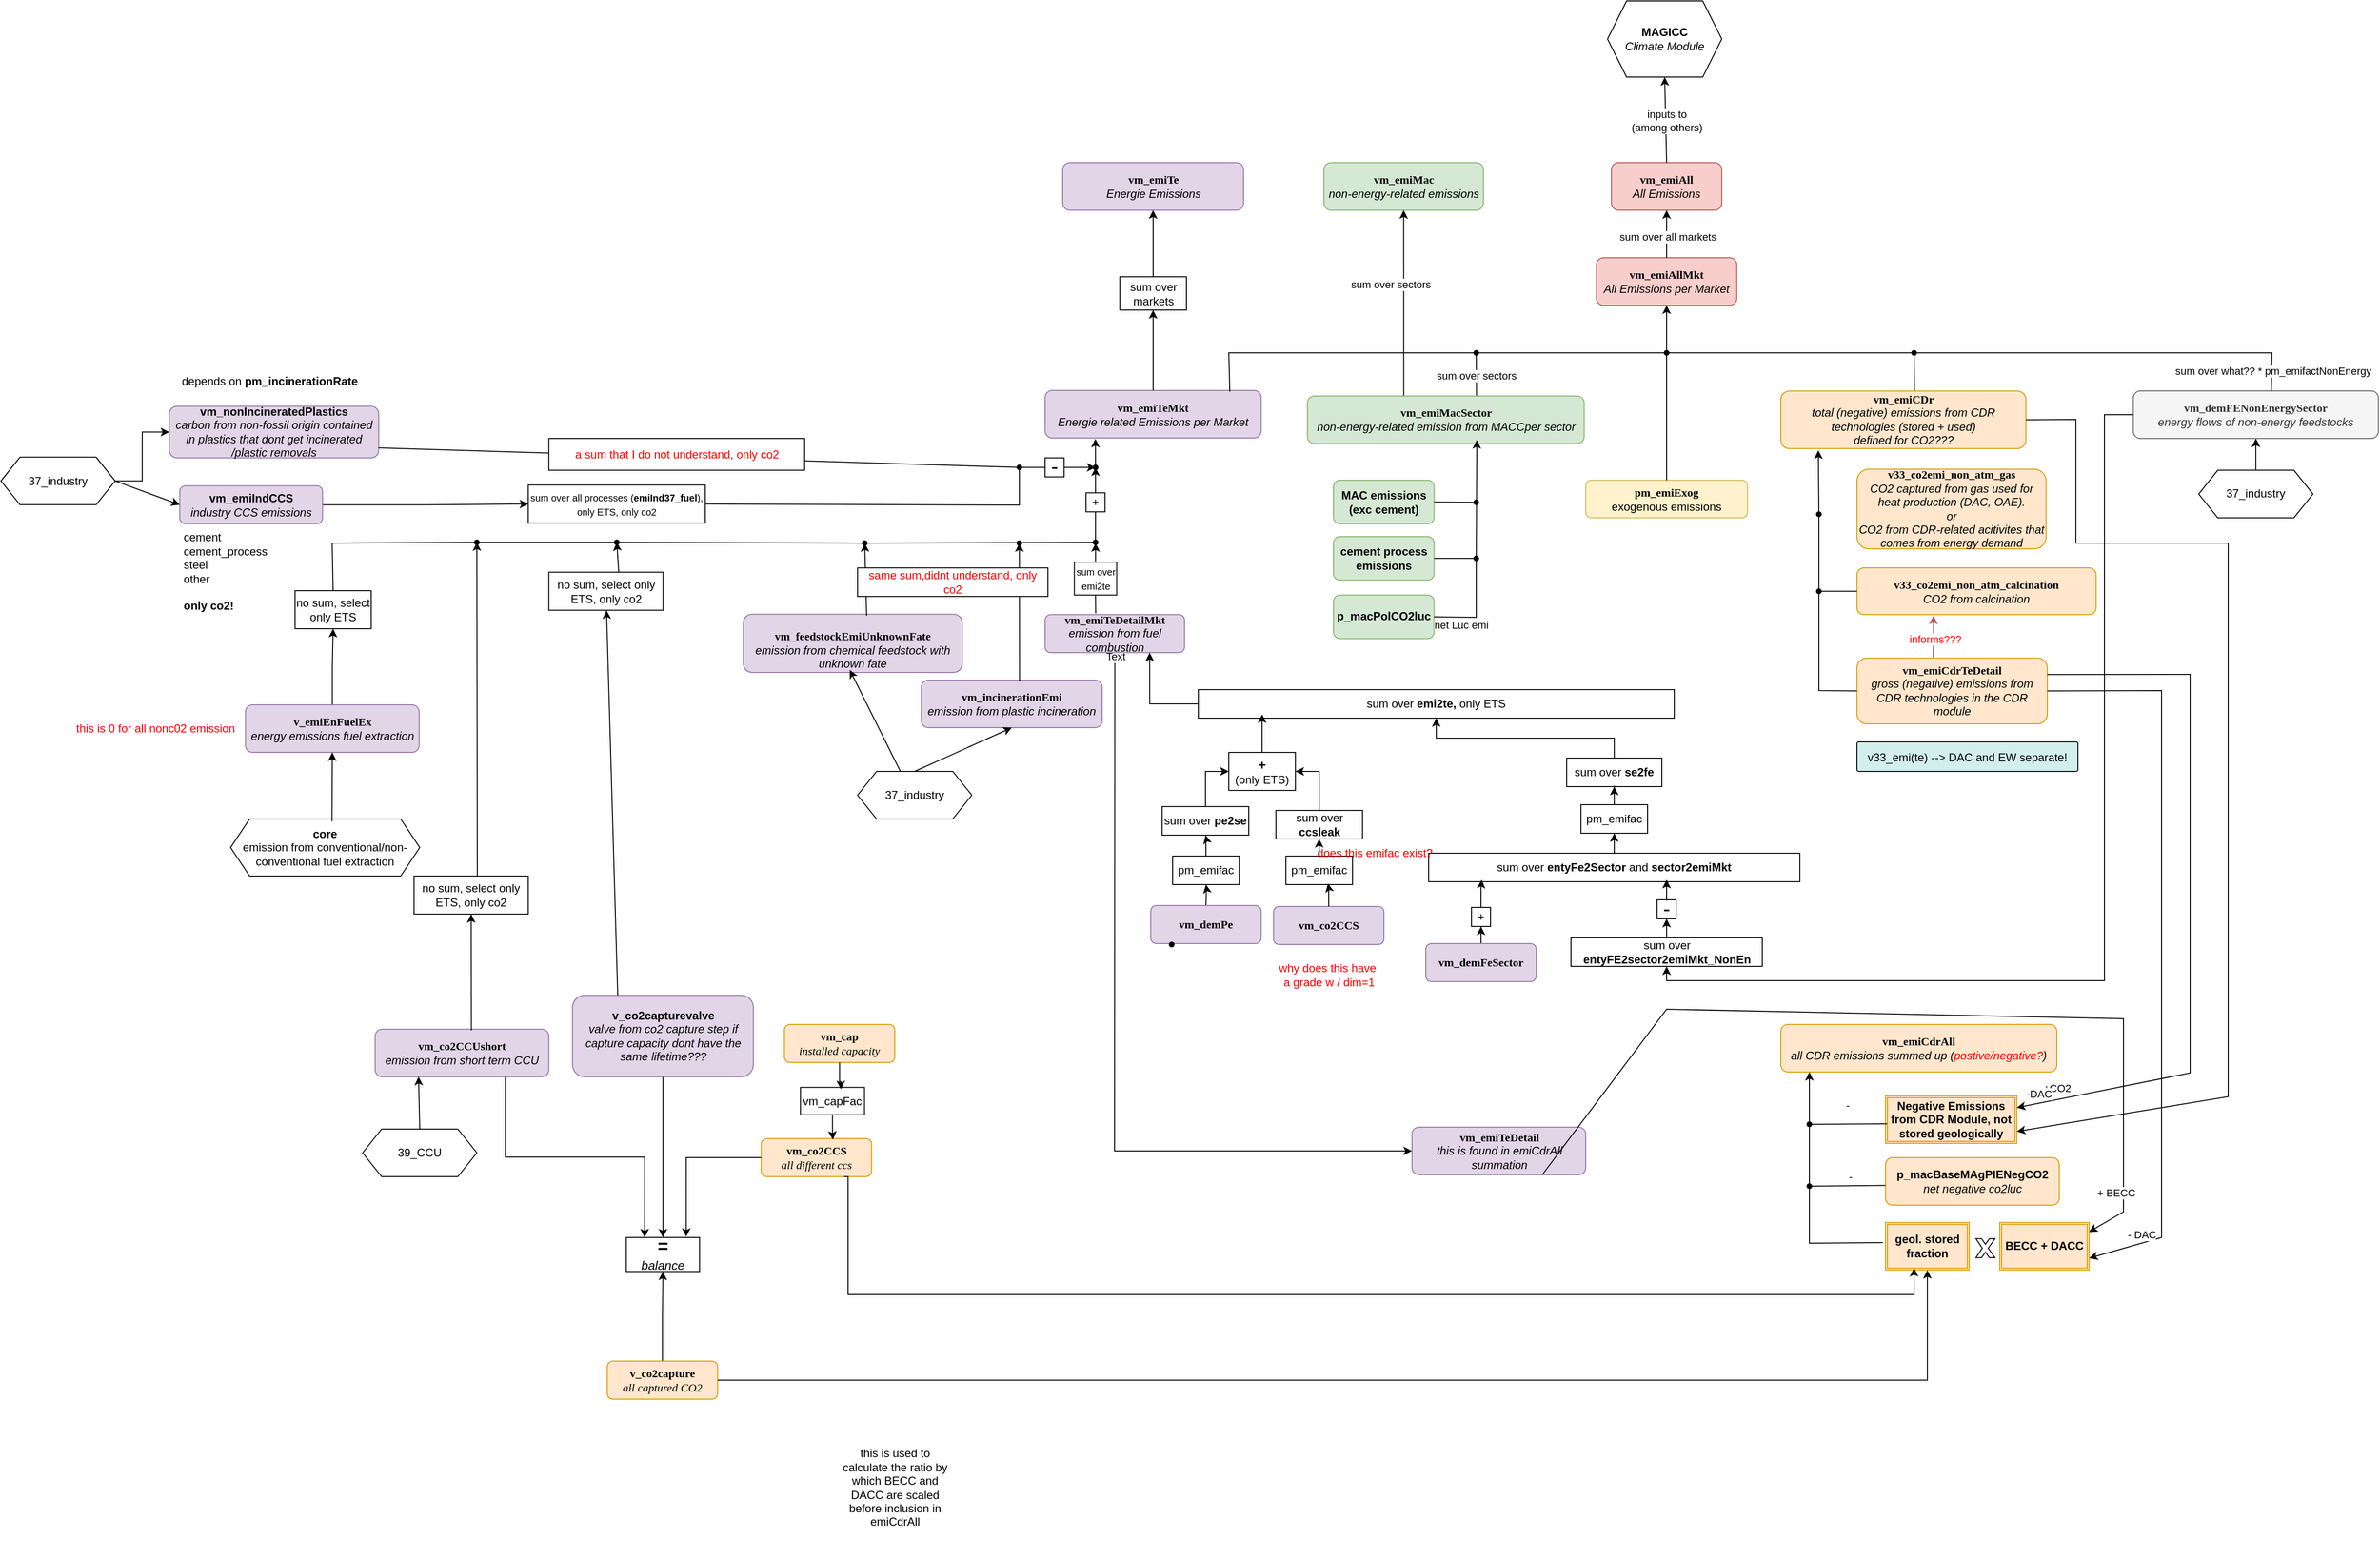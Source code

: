 <mxfile version="26.0.10">
  <diagram name="Page 2" id="0">
    <mxGraphModel dx="3915" dy="2035" grid="1" gridSize="10" guides="1" tooltips="1" connect="1" arrows="1" fold="1" page="1" pageScale="1" pageWidth="827" pageHeight="1169" math="0" shadow="0">
      <root>
        <mxCell id="0" />
        <mxCell id="1" parent="0" />
        <mxCell id="c_pmkNfR0mzENY8hxApa-149" style="edgeStyle=orthogonalEdgeStyle;rounded=0;orthogonalLoop=1;jettySize=auto;html=1;" edge="1" parent="1" source="c_pmkNfR0mzENY8hxApa-123" target="c_pmkNfR0mzENY8hxApa-106">
          <mxGeometry relative="1" as="geometry" />
        </mxCell>
        <mxCell id="c_pmkNfR0mzENY8hxApa-123" value="&lt;div&gt;sum over &lt;b&gt;se2fe&lt;/b&gt;&lt;/div&gt;" style="rounded=0;whiteSpace=wrap;html=1;" vertex="1" parent="1">
          <mxGeometry x="-105" y="386" width="100" height="30" as="geometry" />
        </mxCell>
        <mxCell id="22" value="v33_emi(te) --&gt; DAC and EW separate!" style="graphMlID=n20;shape=mxgraph.flowchart.process;fillColor=#D2EEEDFF" parent="1" vertex="1">
          <mxGeometry x="200.005" y="369" width="232.125" height="31" as="geometry" />
        </mxCell>
        <mxCell id="34" value="this is used to calculate the ratio by which BECC and DACC are scaled before inclusion in emiCdrAll" style="graphMlID=n32;shape=mxgraph.flowchart.process;fillColor=#D2DEEE00;strokeColor=#FDFDFD6D;fontStyle=0;whiteSpace=wrap;" parent="1" vertex="1">
          <mxGeometry x="-869.26" y="1080" width="117" height="146.5" as="geometry" />
        </mxCell>
        <mxCell id="39" value="" style="graphMlID=e2;endArrow=oval;rounded=0;strokeColor=#006610FF;endFill=1;endSize=3.75;startArrow=none;startFill=1;startSize=6" parent="1" source="LM8mgtd1PfPeEbZ4qfP5-101" edge="1">
          <mxGeometry relative="1" as="geometry">
            <mxPoint x="-401.512" y="107" as="sourcePoint" />
            <mxPoint x="-140.347" y="25.125" as="targetPoint" />
          </mxGeometry>
        </mxCell>
        <mxCell id="66" value="" style="graphMlID=e29;endArrow=oval;rounded=0;strokeColor=#006610FF;endFill=1;endSize=3.75;startArrow=none;startFill=1;startSize=6" parent="1" edge="1">
          <mxGeometry relative="1" as="geometry">
            <Array as="points">
              <mxPoint x="-1331.5" y="-125.5" />
            </Array>
            <mxPoint x="-1296.659" y="-248.505" as="sourcePoint" />
          </mxGeometry>
        </mxCell>
        <mxCell id="LM8mgtd1PfPeEbZ4qfP5-91" value="&lt;div&gt;&lt;b&gt;&lt;font face=&quot;Verdana&quot;&gt;vm_emiAll&lt;/font&gt;&lt;/b&gt;&lt;/div&gt;&lt;div&gt;&lt;i&gt;All Emissions&lt;br&gt;&lt;/i&gt;&lt;/div&gt;" style="rounded=1;whiteSpace=wrap;html=1;fillColor=#f8cecc;strokeColor=#b85450;" parent="1" vertex="1">
          <mxGeometry x="-57.94" y="-240" width="115.87" height="50" as="geometry" />
        </mxCell>
        <mxCell id="LM8mgtd1PfPeEbZ4qfP5-92" value="&lt;div&gt;&lt;font face=&quot;Verdana&quot;&gt;&lt;b&gt;vm_emiAllMkt&lt;/b&gt;&lt;/font&gt;&lt;/div&gt;&lt;div&gt;&lt;i&gt;All Emissions per Market&lt;b&gt;&lt;br&gt;&lt;/b&gt;&lt;/i&gt;&lt;/div&gt;" style="rounded=1;whiteSpace=wrap;html=1;fillColor=#f8cecc;strokeColor=#b85450;" parent="1" vertex="1">
          <mxGeometry x="-73.75" y="-140" width="147.5" height="50" as="geometry" />
        </mxCell>
        <mxCell id="LM8mgtd1PfPeEbZ4qfP5-97" value="" style="shape=waypoint;sketch=0;fillStyle=solid;size=6;pointerEvents=1;points=[];fillColor=none;resizable=0;rotatable=0;perimeter=centerPerimeter;snapToPoint=1;" parent="1" vertex="1">
          <mxGeometry x="-10" y="-50" width="20" height="20" as="geometry" />
        </mxCell>
        <mxCell id="LM8mgtd1PfPeEbZ4qfP5-99" value="" style="endArrow=classic;html=1;rounded=0;entryX=0.5;entryY=1;entryDx=0;entryDy=0;" parent="1" source="LM8mgtd1PfPeEbZ4qfP5-97" target="LM8mgtd1PfPeEbZ4qfP5-92" edge="1">
          <mxGeometry width="50" height="50" relative="1" as="geometry">
            <mxPoint x="-210" y="90" as="sourcePoint" />
            <mxPoint x="-160" y="40" as="targetPoint" />
          </mxGeometry>
        </mxCell>
        <mxCell id="LM8mgtd1PfPeEbZ4qfP5-100" value="&lt;div&gt;&lt;br&gt;&lt;/div&gt;&lt;div&gt;&lt;font face=&quot;Verdana&quot;&gt;&lt;b&gt;vm_emiTeMkt&lt;/b&gt;&lt;/font&gt;&lt;/div&gt;&lt;div&gt;&lt;i&gt;Energie related Emissions per Market&lt;/i&gt;&lt;/div&gt;&lt;div&gt;&lt;font face=&quot;Verdana&quot;&gt;&lt;br&gt;&lt;/font&gt;&lt;/div&gt;" style="rounded=1;whiteSpace=wrap;html=1;fillColor=#e1d5e7;strokeColor=#9673a6;" parent="1" vertex="1">
          <mxGeometry x="-653" y="-0.5" width="227" height="50" as="geometry" />
        </mxCell>
        <mxCell id="LM8mgtd1PfPeEbZ4qfP5-103" value="&lt;div&gt;&lt;b&gt;MAGICC&lt;/b&gt;&lt;/div&gt;&lt;div&gt;&lt;i&gt;Climate Module&lt;/i&gt;&lt;br&gt;&lt;/div&gt;" style="shape=hexagon;perimeter=hexagonPerimeter2;whiteSpace=wrap;html=1;fixedSize=1;" parent="1" vertex="1">
          <mxGeometry x="-62.07" y="-410" width="120" height="80" as="geometry" />
        </mxCell>
        <mxCell id="LM8mgtd1PfPeEbZ4qfP5-104" value="" style="endArrow=classic;html=1;rounded=0;exitX=0.5;exitY=0;exitDx=0;exitDy=0;entryX=0.5;entryY=1;entryDx=0;entryDy=0;" parent="1" source="LM8mgtd1PfPeEbZ4qfP5-91" target="LM8mgtd1PfPeEbZ4qfP5-103" edge="1">
          <mxGeometry width="50" height="50" relative="1" as="geometry">
            <mxPoint x="-20" y="-180" as="sourcePoint" />
            <mxPoint x="30" y="-230" as="targetPoint" />
          </mxGeometry>
        </mxCell>
        <mxCell id="LM8mgtd1PfPeEbZ4qfP5-135" value="&lt;div&gt;inputs to &lt;br&gt;&lt;/div&gt;&lt;div&gt;(among others)&lt;/div&gt;" style="edgeLabel;html=1;align=center;verticalAlign=middle;resizable=0;points=[];" parent="LM8mgtd1PfPeEbZ4qfP5-104" vertex="1" connectable="0">
          <mxGeometry x="-0.019" y="-1" relative="1" as="geometry">
            <mxPoint as="offset" />
          </mxGeometry>
        </mxCell>
        <mxCell id="LM8mgtd1PfPeEbZ4qfP5-105" value="&lt;div&gt;&lt;br&gt;&lt;/div&gt;&lt;div&gt;&lt;font face=&quot;Verdana&quot;&gt;&lt;b&gt;vm_emiTe&lt;/b&gt;&lt;/font&gt;&lt;/div&gt;&lt;div&gt;&lt;i&gt;Energie Emissions &lt;br&gt;&lt;/i&gt;&lt;/div&gt;&lt;div&gt;&lt;font face=&quot;Verdana&quot;&gt;&lt;br&gt;&lt;/font&gt;&lt;/div&gt;" style="rounded=1;whiteSpace=wrap;html=1;fillColor=#e1d5e7;strokeColor=#9673a6;" parent="1" vertex="1">
          <mxGeometry x="-634.5" y="-240" width="190" height="50" as="geometry" />
        </mxCell>
        <mxCell id="LM8mgtd1PfPeEbZ4qfP5-106" value="" style="endArrow=classic;html=1;rounded=0;exitX=0.5;exitY=0;exitDx=0;exitDy=0;entryX=0.5;entryY=1;entryDx=0;entryDy=0;" parent="1" source="c_pmkNfR0mzENY8hxApa-94" target="LM8mgtd1PfPeEbZ4qfP5-105" edge="1">
          <mxGeometry width="50" height="50" relative="1" as="geometry">
            <mxPoint x="-140" y="-50" as="sourcePoint" />
            <mxPoint x="-90" y="-100" as="targetPoint" />
          </mxGeometry>
        </mxCell>
        <mxCell id="LM8mgtd1PfPeEbZ4qfP5-108" value="&lt;div&gt;&lt;font face=&quot;Verdana&quot;&gt;&lt;b&gt;vm_emiMac&lt;/b&gt;&lt;/font&gt;&lt;/div&gt;&lt;div&gt;&lt;i&gt;non-energy-related emissions&lt;/i&gt;&lt;br&gt;&lt;/div&gt;" style="rounded=1;whiteSpace=wrap;html=1;fillColor=#d5e8d4;strokeColor=#82b366;" parent="1" vertex="1">
          <mxGeometry x="-360" y="-240" width="167.5" height="50" as="geometry" />
        </mxCell>
        <mxCell id="LM8mgtd1PfPeEbZ4qfP5-109" value="" style="endArrow=classic;html=1;rounded=0;entryX=0.5;entryY=1;entryDx=0;entryDy=0;exitX=0.348;exitY=0.054;exitDx=0;exitDy=0;exitPerimeter=0;" parent="1" source="LM8mgtd1PfPeEbZ4qfP5-101" target="LM8mgtd1PfPeEbZ4qfP5-108" edge="1">
          <mxGeometry width="50" height="50" relative="1" as="geometry">
            <mxPoint x="-280" as="sourcePoint" />
            <mxPoint x="-90" y="-80" as="targetPoint" />
          </mxGeometry>
        </mxCell>
        <mxCell id="LM8mgtd1PfPeEbZ4qfP5-110" value="sum over sectors" style="edgeLabel;html=1;align=center;verticalAlign=middle;resizable=0;points=[];" parent="LM8mgtd1PfPeEbZ4qfP5-109" vertex="1" connectable="0">
          <mxGeometry x="-0.078" y="3" relative="1" as="geometry">
            <mxPoint x="-11" y="-29" as="offset" />
          </mxGeometry>
        </mxCell>
        <mxCell id="LM8mgtd1PfPeEbZ4qfP5-115" value="" style="endArrow=none;html=1;rounded=0;exitDx=0;exitDy=0;exitPerimeter=0;" parent="1" source="LM8mgtd1PfPeEbZ4qfP5-117" target="LM8mgtd1PfPeEbZ4qfP5-97" edge="1">
          <mxGeometry width="50" height="50" relative="1" as="geometry">
            <mxPoint x="-390" y="60" as="sourcePoint" />
            <mxPoint x="-50" y="-40" as="targetPoint" />
            <Array as="points" />
          </mxGeometry>
        </mxCell>
        <mxCell id="LM8mgtd1PfPeEbZ4qfP5-118" value="" style="endArrow=none;html=1;rounded=0;entryX=0.611;entryY=-0.005;entryDx=0;entryDy=0;entryPerimeter=0;exitX=0.041;exitY=0.526;exitDx=0;exitDy=0;exitPerimeter=0;" parent="1" source="LM8mgtd1PfPeEbZ4qfP5-117" target="LM8mgtd1PfPeEbZ4qfP5-101" edge="1">
          <mxGeometry width="50" height="50" relative="1" as="geometry">
            <mxPoint x="-190" y="80" as="sourcePoint" />
            <mxPoint x="-140" y="30" as="targetPoint" />
          </mxGeometry>
        </mxCell>
        <mxCell id="LM8mgtd1PfPeEbZ4qfP5-122" value="sum over sectors" style="edgeLabel;html=1;align=center;verticalAlign=middle;resizable=0;points=[];" parent="LM8mgtd1PfPeEbZ4qfP5-118" vertex="1" connectable="0">
          <mxGeometry x="0.049" relative="1" as="geometry">
            <mxPoint as="offset" />
          </mxGeometry>
        </mxCell>
        <mxCell id="LM8mgtd1PfPeEbZ4qfP5-101" value="&lt;div&gt;&lt;font face=&quot;Verdana&quot;&gt;&lt;b&gt;vm_emiMacSector&lt;/b&gt;&lt;/font&gt;&lt;/div&gt;&lt;div&gt;&lt;i&gt;non-energy-related emission from MACCper sector&lt;/i&gt;&lt;br&gt;&lt;/div&gt;" style="rounded=1;whiteSpace=wrap;html=1;fillColor=#d5e8d4;strokeColor=#82b366;" parent="1" vertex="1">
          <mxGeometry x="-377.37" y="5.37" width="290.75" height="50" as="geometry" />
        </mxCell>
        <mxCell id="LM8mgtd1PfPeEbZ4qfP5-121" value="" style="endArrow=none;html=1;rounded=0;exitX=0.855;exitY=0.025;exitDx=0;exitDy=0;exitPerimeter=0;" parent="1" source="LM8mgtd1PfPeEbZ4qfP5-100" target="LM8mgtd1PfPeEbZ4qfP5-117" edge="1">
          <mxGeometry width="50" height="50" relative="1" as="geometry">
            <mxPoint x="-441" y="7" as="sourcePoint" />
            <mxPoint y="-40" as="targetPoint" />
            <Array as="points">
              <mxPoint x="-460" y="-40" />
            </Array>
          </mxGeometry>
        </mxCell>
        <mxCell id="LM8mgtd1PfPeEbZ4qfP5-117" value="" style="shape=waypoint;sketch=0;fillStyle=solid;size=6;pointerEvents=1;points=[];fillColor=none;resizable=0;rotatable=0;perimeter=centerPerimeter;snapToPoint=1;" parent="1" vertex="1">
          <mxGeometry x="-210" y="-50" width="20" height="20" as="geometry" />
        </mxCell>
        <mxCell id="LM8mgtd1PfPeEbZ4qfP5-123" value="&lt;div&gt;&lt;font face=&quot;Verdana&quot;&gt;&lt;b&gt;vm_emiCDr&lt;/b&gt;&lt;/font&gt;&lt;/div&gt;&lt;div&gt;&lt;i&gt;total (negative) emissions from CDR technologies (stored + used)&lt;br&gt;&lt;/i&gt;&lt;/div&gt;&lt;div&gt;&lt;i&gt;defined for CO2???&lt;br&gt;&lt;/i&gt;&lt;/div&gt;" style="rounded=1;whiteSpace=wrap;html=1;fillColor=#ffe6cc;strokeColor=#d79b00;" parent="1" vertex="1">
          <mxGeometry x="120" y="0.12" width="257.5" height="60.5" as="geometry" />
        </mxCell>
        <mxCell id="LM8mgtd1PfPeEbZ4qfP5-124" value="&lt;div&gt;&lt;font face=&quot;Verdana&quot;&gt;&lt;b&gt;pm_emiExog&lt;/b&gt;&lt;/font&gt;&lt;/div&gt;&lt;div&gt;exogenous emissions&lt;i&gt;&lt;br&gt;&lt;/i&gt;&lt;/div&gt;" style="rounded=1;whiteSpace=wrap;html=1;fillColor=#fff2cc;strokeColor=#d6b656;" parent="1" vertex="1">
          <mxGeometry x="-85" y="93.88" width="170" height="39.5" as="geometry" />
        </mxCell>
        <mxCell id="LM8mgtd1PfPeEbZ4qfP5-125" value="&lt;div&gt;&lt;font face=&quot;Verdana&quot;&gt;&lt;b&gt;vm_demFENonEnergySector&lt;/b&gt;&lt;/font&gt;&lt;/div&gt;&lt;div&gt;&lt;i&gt;energy flows of non-energy feedstocks&lt;br&gt;&lt;/i&gt;&lt;/div&gt;" style="rounded=1;whiteSpace=wrap;html=1;fillColor=#f5f5f5;strokeColor=#666666;fontColor=#333333;" parent="1" vertex="1">
          <mxGeometry x="490.31" y="-1.776e-15" width="257.5" height="50" as="geometry" />
        </mxCell>
        <mxCell id="LM8mgtd1PfPeEbZ4qfP5-126" value="" style="shape=waypoint;sketch=0;fillStyle=solid;size=6;pointerEvents=1;points=[];fillColor=none;resizable=0;rotatable=0;perimeter=centerPerimeter;snapToPoint=1;" parent="1" vertex="1">
          <mxGeometry x="250" y="-50" width="20" height="20" as="geometry" />
        </mxCell>
        <mxCell id="LM8mgtd1PfPeEbZ4qfP5-127" value="" style="endArrow=none;html=1;rounded=0;" parent="1" target="LM8mgtd1PfPeEbZ4qfP5-126" edge="1">
          <mxGeometry width="50" height="50" relative="1" as="geometry">
            <mxPoint y="-40" as="sourcePoint" />
            <mxPoint x="170" y="-50" as="targetPoint" />
          </mxGeometry>
        </mxCell>
        <mxCell id="LM8mgtd1PfPeEbZ4qfP5-129" value="" style="endArrow=none;html=1;rounded=0;entryX=0.304;entryY=1.212;entryDx=0;entryDy=0;entryPerimeter=0;exitX=0.545;exitY=-0.009;exitDx=0;exitDy=0;exitPerimeter=0;" parent="1" source="LM8mgtd1PfPeEbZ4qfP5-123" target="LM8mgtd1PfPeEbZ4qfP5-126" edge="1">
          <mxGeometry width="50" height="50" relative="1" as="geometry">
            <mxPoint x="120" as="sourcePoint" />
            <mxPoint x="170" y="-50" as="targetPoint" />
          </mxGeometry>
        </mxCell>
        <mxCell id="LM8mgtd1PfPeEbZ4qfP5-130" value="" style="endArrow=none;html=1;rounded=0;entryX=0.804;entryY=0.712;entryDx=0;entryDy=0;entryPerimeter=0;exitX=0.563;exitY=0.005;exitDx=0;exitDy=0;exitPerimeter=0;" parent="1" source="LM8mgtd1PfPeEbZ4qfP5-125" target="LM8mgtd1PfPeEbZ4qfP5-126" edge="1">
          <mxGeometry width="50" height="50" relative="1" as="geometry">
            <mxPoint x="120" as="sourcePoint" />
            <mxPoint x="170" y="-50" as="targetPoint" />
            <Array as="points">
              <mxPoint x="636" y="-40" />
            </Array>
          </mxGeometry>
        </mxCell>
        <mxCell id="LM8mgtd1PfPeEbZ4qfP5-132" value="sum over what?? * pm_emifactNonEnergy" style="edgeLabel;html=1;align=center;verticalAlign=middle;resizable=0;points=[];" parent="LM8mgtd1PfPeEbZ4qfP5-130" vertex="1" connectable="0">
          <mxGeometry x="-0.895" y="-1" relative="1" as="geometry">
            <mxPoint as="offset" />
          </mxGeometry>
        </mxCell>
        <mxCell id="LM8mgtd1PfPeEbZ4qfP5-133" value="" style="endArrow=classic;html=1;rounded=0;exitX=0.5;exitY=0;exitDx=0;exitDy=0;entryX=0.5;entryY=1;entryDx=0;entryDy=0;" parent="1" source="LM8mgtd1PfPeEbZ4qfP5-92" target="LM8mgtd1PfPeEbZ4qfP5-91" edge="1">
          <mxGeometry width="50" height="50" relative="1" as="geometry">
            <mxPoint x="-80" y="-20" as="sourcePoint" />
            <mxPoint x="-30" y="-70" as="targetPoint" />
          </mxGeometry>
        </mxCell>
        <mxCell id="LM8mgtd1PfPeEbZ4qfP5-134" value="sum over all markets" style="edgeLabel;html=1;align=center;verticalAlign=middle;resizable=0;points=[];" parent="LM8mgtd1PfPeEbZ4qfP5-133" vertex="1" connectable="0">
          <mxGeometry x="-0.123" y="-1" relative="1" as="geometry">
            <mxPoint as="offset" />
          </mxGeometry>
        </mxCell>
        <mxCell id="LM8mgtd1PfPeEbZ4qfP5-136" value="" style="endArrow=none;html=1;rounded=0;exitX=0.5;exitY=0;exitDx=0;exitDy=0;entryX=0.958;entryY=0.981;entryDx=0;entryDy=0;entryPerimeter=0;" parent="1" source="LM8mgtd1PfPeEbZ4qfP5-124" target="LM8mgtd1PfPeEbZ4qfP5-97" edge="1">
          <mxGeometry width="50" height="50" relative="1" as="geometry">
            <mxPoint x="-80" y="70" as="sourcePoint" />
            <mxPoint x="-30" y="20" as="targetPoint" />
          </mxGeometry>
        </mxCell>
        <mxCell id="c_pmkNfR0mzENY8hxApa-76" style="edgeStyle=orthogonalEdgeStyle;rounded=0;orthogonalLoop=1;jettySize=auto;html=1;entryX=0.5;entryY=1;entryDx=0;entryDy=0;" edge="1" parent="1" source="LM8mgtd1PfPeEbZ4qfP5-140" target="c_pmkNfR0mzENY8hxApa-74">
          <mxGeometry relative="1" as="geometry" />
        </mxCell>
        <mxCell id="LM8mgtd1PfPeEbZ4qfP5-140" value="&lt;div&gt;&lt;br&gt;&lt;/div&gt;&lt;div&gt;&lt;font face=&quot;Verdana&quot;&gt;&lt;b&gt;v_emiEnFuelEx&lt;/b&gt;&lt;/font&gt;&lt;/div&gt;&lt;div&gt;&lt;i&gt;energy emissions fuel extraction&lt;br&gt;&lt;/i&gt;&lt;/div&gt;&lt;div&gt;&lt;font face=&quot;Verdana&quot;&gt;&lt;br&gt;&lt;/font&gt;&lt;/div&gt;" style="rounded=1;whiteSpace=wrap;html=1;fillColor=#e1d5e7;strokeColor=#9673a6;" parent="1" vertex="1">
          <mxGeometry x="-1493.12" y="330" width="182.5" height="50" as="geometry" />
        </mxCell>
        <mxCell id="c_pmkNfR0mzENY8hxApa-151" style="edgeStyle=orthogonalEdgeStyle;rounded=0;orthogonalLoop=1;jettySize=auto;html=1;entryX=0;entryY=0.5;entryDx=0;entryDy=0;exitX=0.5;exitY=1;exitDx=0;exitDy=0;" edge="1" parent="1" source="LM8mgtd1PfPeEbZ4qfP5-137" target="LM8mgtd1PfPeEbZ4qfP5-177">
          <mxGeometry relative="1" as="geometry">
            <Array as="points">
              <mxPoint x="-580" y="255" />
              <mxPoint x="-580" y="685" />
            </Array>
          </mxGeometry>
        </mxCell>
        <mxCell id="c_pmkNfR0mzENY8hxApa-155" value="Text" style="edgeLabel;html=1;align=center;verticalAlign=middle;resizable=0;points=[];" vertex="1" connectable="0" parent="c_pmkNfR0mzENY8hxApa-151">
          <mxGeometry x="-0.9" relative="1" as="geometry">
            <mxPoint as="offset" />
          </mxGeometry>
        </mxCell>
        <mxCell id="LM8mgtd1PfPeEbZ4qfP5-137" value="&lt;div&gt;&lt;br&gt;&lt;/div&gt;&lt;div&gt;&lt;font face=&quot;Verdana&quot;&gt;&lt;b&gt;vm_emiTeDetailMkt&lt;/b&gt;&lt;/font&gt;&lt;/div&gt;&lt;div&gt;&lt;i&gt;emission from fuel combustion&lt;br&gt;&lt;/i&gt;&lt;/div&gt;&lt;div&gt;&lt;font face=&quot;Verdana&quot;&gt;&lt;br&gt;&lt;/font&gt;&lt;/div&gt;" style="rounded=1;whiteSpace=wrap;html=1;fillColor=#e1d5e7;strokeColor=#9673a6;" parent="1" vertex="1">
          <mxGeometry x="-653" y="235.13" width="146.5" height="40" as="geometry" />
        </mxCell>
        <mxCell id="LM8mgtd1PfPeEbZ4qfP5-146" value="" style="shape=waypoint;sketch=0;fillStyle=solid;size=6;pointerEvents=1;points=[];fillColor=none;resizable=0;rotatable=0;perimeter=centerPerimeter;snapToPoint=1;" parent="1" vertex="1">
          <mxGeometry x="-610" y="149.07" width="20" height="20" as="geometry" />
        </mxCell>
        <mxCell id="LM8mgtd1PfPeEbZ4qfP5-148" value="" style="endArrow=none;html=1;rounded=0;exitX=0.363;exitY=-0.032;exitDx=0;exitDy=0;exitPerimeter=0;entryX=0.5;entryY=1;entryDx=0;entryDy=0;" parent="1" source="LM8mgtd1PfPeEbZ4qfP5-137" target="c_pmkNfR0mzENY8hxApa-72" edge="1">
          <mxGeometry width="50" height="50" relative="1" as="geometry">
            <mxPoint x="-820" y="280" as="sourcePoint" />
            <mxPoint x="-600" y="210" as="targetPoint" />
          </mxGeometry>
        </mxCell>
        <mxCell id="LM8mgtd1PfPeEbZ4qfP5-150" value="" style="endArrow=none;html=1;rounded=0;entryX=0.381;entryY=0.773;entryDx=0;entryDy=0;entryPerimeter=0;" parent="1" source="LM8mgtd1PfPeEbZ4qfP5-302" target="LM8mgtd1PfPeEbZ4qfP5-146" edge="1">
          <mxGeometry width="50" height="50" relative="1" as="geometry">
            <mxPoint x="-820" y="280" as="sourcePoint" />
            <mxPoint x="-770" y="230" as="targetPoint" />
            <Array as="points" />
          </mxGeometry>
        </mxCell>
        <mxCell id="LM8mgtd1PfPeEbZ4qfP5-152" value="&lt;div&gt;&lt;br&gt;&lt;/div&gt;&lt;div&gt;&lt;font face=&quot;Verdana&quot;&gt;&lt;b&gt;vm_incinerationEmi&lt;/b&gt;&lt;/font&gt;&lt;/div&gt;&lt;div&gt;&lt;i&gt;emission from plastic incineration&lt;br&gt;&lt;/i&gt;&lt;/div&gt;&lt;div&gt;&lt;font face=&quot;Verdana&quot;&gt;&lt;br&gt;&lt;/font&gt;&lt;/div&gt;" style="rounded=1;whiteSpace=wrap;html=1;fillColor=#e1d5e7;strokeColor=#9673a6;" parent="1" vertex="1">
          <mxGeometry x="-783" y="304" width="190" height="50" as="geometry" />
        </mxCell>
        <mxCell id="LM8mgtd1PfPeEbZ4qfP5-156" value="&lt;div&gt;&lt;br&gt;&lt;/div&gt;&lt;div&gt;&lt;font face=&quot;Verdana&quot;&gt;&lt;b&gt;vm_feedstockEmiUnknownFate&lt;/b&gt;&lt;/font&gt;&lt;/div&gt;&lt;div&gt;&lt;i&gt;emission from chemical feedstock with unknown fate&lt;br&gt;&lt;/i&gt;&lt;/div&gt;" style="rounded=1;whiteSpace=wrap;html=1;fillColor=#e1d5e7;strokeColor=#9673a6;" parent="1" vertex="1">
          <mxGeometry x="-970" y="234.69" width="230" height="61.25" as="geometry" />
        </mxCell>
        <mxCell id="c_pmkNfR0mzENY8hxApa-169" style="edgeStyle=orthogonalEdgeStyle;rounded=0;orthogonalLoop=1;jettySize=auto;html=1;entryX=0.5;entryY=0;entryDx=0;entryDy=0;" edge="1" parent="1" source="LM8mgtd1PfPeEbZ4qfP5-159" target="c_pmkNfR0mzENY8hxApa-166">
          <mxGeometry relative="1" as="geometry" />
        </mxCell>
        <mxCell id="LM8mgtd1PfPeEbZ4qfP5-159" value="&lt;div&gt;&lt;b&gt;&lt;br&gt;&lt;/b&gt;&lt;/div&gt;&lt;b&gt;v_co2capturevalve&lt;/b&gt;&lt;div&gt;&lt;i&gt;valve from co2 capture step if capture capacity dont have the same lifetime??? &lt;br&gt;&lt;/i&gt;&lt;/div&gt;&lt;div&gt;&lt;font face=&quot;Verdana&quot;&gt;&lt;br&gt;&lt;/font&gt;&lt;/div&gt;" style="rounded=1;whiteSpace=wrap;html=1;fillColor=#e1d5e7;strokeColor=#9673a6;" parent="1" vertex="1">
          <mxGeometry x="-1149.5" y="635.38" width="190" height="85.62" as="geometry" />
        </mxCell>
        <mxCell id="c_pmkNfR0mzENY8hxApa-168" style="edgeStyle=orthogonalEdgeStyle;rounded=0;orthogonalLoop=1;jettySize=auto;html=1;entryX=0.25;entryY=0;entryDx=0;entryDy=0;exitX=0.75;exitY=1;exitDx=0;exitDy=0;" edge="1" parent="1" source="LM8mgtd1PfPeEbZ4qfP5-161" target="c_pmkNfR0mzENY8hxApa-166">
          <mxGeometry relative="1" as="geometry" />
        </mxCell>
        <mxCell id="LM8mgtd1PfPeEbZ4qfP5-161" value="&lt;div&gt;&lt;br&gt;&lt;/div&gt;&lt;div&gt;&lt;font face=&quot;Verdana&quot;&gt;&lt;b&gt;vm_co2CCUshort&lt;/b&gt;&lt;/font&gt;&lt;/div&gt;&lt;div&gt;&lt;i&gt;emission from short term CCU&lt;br&gt;&lt;/i&gt;&lt;/div&gt;&lt;div&gt;&lt;font face=&quot;Verdana&quot;&gt;&lt;br&gt;&lt;/font&gt;&lt;/div&gt;" style="rounded=1;whiteSpace=wrap;html=1;fillColor=#e1d5e7;strokeColor=#9673a6;" parent="1" vertex="1">
          <mxGeometry x="-1356.87" y="671" width="182.5" height="50" as="geometry" />
        </mxCell>
        <mxCell id="LM8mgtd1PfPeEbZ4qfP5-164" value="" style="shape=waypoint;sketch=0;fillStyle=solid;size=6;pointerEvents=1;points=[];fillColor=none;resizable=0;rotatable=0;perimeter=centerPerimeter;snapToPoint=1;" parent="1" vertex="1">
          <mxGeometry x="-610" y="70.38" width="20" height="20" as="geometry" />
        </mxCell>
        <mxCell id="LM8mgtd1PfPeEbZ4qfP5-165" value="" style="endArrow=classic;html=1;rounded=0;entryX=0.233;entryY=1.017;entryDx=0;entryDy=0;entryPerimeter=0;" parent="1" source="LM8mgtd1PfPeEbZ4qfP5-164" target="LM8mgtd1PfPeEbZ4qfP5-100" edge="1">
          <mxGeometry width="50" height="50" relative="1" as="geometry">
            <mxPoint x="-700" y="170" as="sourcePoint" />
            <mxPoint x="-650" y="120" as="targetPoint" />
          </mxGeometry>
        </mxCell>
        <mxCell id="LM8mgtd1PfPeEbZ4qfP5-167" value="" style="endArrow=none;html=1;rounded=0;exitX=0.81;exitY=0.123;exitDx=0;exitDy=0;exitPerimeter=0;entryX=0.5;entryY=1;entryDx=0;entryDy=0;" parent="1" source="LM8mgtd1PfPeEbZ4qfP5-146" target="c_pmkNfR0mzENY8hxApa-68" edge="1">
          <mxGeometry width="50" height="50" relative="1" as="geometry">
            <mxPoint x="-700" y="170" as="sourcePoint" />
            <mxPoint x="-600" y="140" as="targetPoint" />
          </mxGeometry>
        </mxCell>
        <mxCell id="LM8mgtd1PfPeEbZ4qfP5-169" value="" style="endArrow=none;html=1;rounded=0;exitX=0.763;exitY=0.585;exitDx=0;exitDy=0;exitPerimeter=0;entryX=0;entryY=0.5;entryDx=0;entryDy=0;" parent="1" source="LM8mgtd1PfPeEbZ4qfP5-170" target="c_pmkNfR0mzENY8hxApa-66" edge="1">
          <mxGeometry width="50" height="50" relative="1" as="geometry">
            <mxPoint x="-750" y="120" as="sourcePoint" />
            <mxPoint x="-640" y="90" as="targetPoint" />
          </mxGeometry>
        </mxCell>
        <mxCell id="LM8mgtd1PfPeEbZ4qfP5-170" value="" style="shape=waypoint;sketch=0;fillStyle=solid;size=6;pointerEvents=1;points=[];fillColor=none;resizable=0;rotatable=0;perimeter=centerPerimeter;snapToPoint=1;" parent="1" vertex="1">
          <mxGeometry x="-690" y="70.38" width="20" height="20" as="geometry" />
        </mxCell>
        <mxCell id="c_pmkNfR0mzENY8hxApa-80" style="edgeStyle=orthogonalEdgeStyle;rounded=0;orthogonalLoop=1;jettySize=auto;html=1;entryX=0;entryY=0.5;entryDx=0;entryDy=0;" edge="1" parent="1" source="LM8mgtd1PfPeEbZ4qfP5-172" target="c_pmkNfR0mzENY8hxApa-79">
          <mxGeometry relative="1" as="geometry" />
        </mxCell>
        <mxCell id="LM8mgtd1PfPeEbZ4qfP5-172" value="&lt;div&gt;&lt;b&gt;&lt;br&gt;&lt;/b&gt;&lt;/div&gt;&lt;b&gt;vm_emiIndCCS&lt;/b&gt;&lt;div&gt;&lt;i&gt;industry CCS emissions &lt;br&gt;&lt;/i&gt;&lt;/div&gt;&lt;div&gt;&lt;font face=&quot;Verdana&quot;&gt;&lt;br&gt;&lt;/font&gt;&lt;/div&gt;" style="rounded=1;whiteSpace=wrap;html=1;fillColor=#e1d5e7;strokeColor=#9673a6;" parent="1" vertex="1">
          <mxGeometry x="-1562.12" y="99.76" width="150" height="39.87" as="geometry" />
        </mxCell>
        <mxCell id="LM8mgtd1PfPeEbZ4qfP5-173" value="" style="endArrow=none;html=1;rounded=0;exitX=1;exitY=0.5;exitDx=0;exitDy=0;entryX=0.685;entryY=0.41;entryDx=0;entryDy=0;entryPerimeter=0;" parent="1" source="c_pmkNfR0mzENY8hxApa-79" target="LM8mgtd1PfPeEbZ4qfP5-170" edge="1">
          <mxGeometry width="50" height="50" relative="1" as="geometry">
            <mxPoint x="-910" y="150" as="sourcePoint" />
            <mxPoint x="-680" y="80" as="targetPoint" />
            <Array as="points">
              <mxPoint x="-680" y="120" />
            </Array>
          </mxGeometry>
        </mxCell>
        <mxCell id="LM8mgtd1PfPeEbZ4qfP5-174" value="&lt;div&gt;&lt;b&gt;&lt;br&gt;&lt;/b&gt;&lt;/div&gt;&lt;b&gt;vm_nonIncineratedPlastics&lt;/b&gt;&lt;div&gt;&lt;i&gt;carbon from non-fossil origin contained in plastics that dont get incinerated /plastic removals&lt;br&gt;&lt;/i&gt;&lt;/div&gt;&lt;div&gt;&lt;font face=&quot;Verdana&quot;&gt;&lt;br&gt;&lt;/font&gt;&lt;/div&gt;" style="rounded=1;whiteSpace=wrap;html=1;fillColor=#e1d5e7;strokeColor=#9673a6;" parent="1" vertex="1">
          <mxGeometry x="-1573.12" y="16.13" width="220" height="54.25" as="geometry" />
        </mxCell>
        <mxCell id="LM8mgtd1PfPeEbZ4qfP5-176" value="" style="endArrow=none;html=1;rounded=0;exitX=0.999;exitY=0.807;exitDx=0;exitDy=0;exitPerimeter=0;entryX=0.983;entryY=0.41;entryDx=0;entryDy=0;entryPerimeter=0;" parent="1" source="LM8mgtd1PfPeEbZ4qfP5-174" target="LM8mgtd1PfPeEbZ4qfP5-170" edge="1">
          <mxGeometry width="50" height="50" relative="1" as="geometry">
            <mxPoint x="-1340" y="80" as="sourcePoint" />
            <mxPoint x="-680" y="80" as="targetPoint" />
          </mxGeometry>
        </mxCell>
        <mxCell id="LM8mgtd1PfPeEbZ4qfP5-177" value="&lt;div&gt;&lt;br&gt;&lt;/div&gt;&lt;div&gt;&lt;font face=&quot;Verdana&quot;&gt;&lt;b&gt;vm_emiTeDetail&lt;/b&gt;&lt;/font&gt;&lt;/div&gt;&lt;div&gt;&lt;i&gt;this is found in emiCdrAll summation&lt;br&gt;&lt;/i&gt;&lt;/div&gt;&lt;div&gt;&lt;font face=&quot;Verdana&quot;&gt;&lt;br&gt;&lt;/font&gt;&lt;/div&gt;" style="rounded=1;whiteSpace=wrap;html=1;fillColor=#e1d5e7;strokeColor=#9673a6;" parent="1" vertex="1">
          <mxGeometry x="-267.5" y="774" width="182.5" height="50" as="geometry" />
        </mxCell>
        <mxCell id="c_pmkNfR0mzENY8hxApa-103" style="edgeStyle=orthogonalEdgeStyle;rounded=0;orthogonalLoop=1;jettySize=auto;html=1;" edge="1" parent="1" target="c_pmkNfR0mzENY8hxApa-101">
          <mxGeometry relative="1" as="geometry">
            <mxPoint x="-484" y="542" as="sourcePoint" />
          </mxGeometry>
        </mxCell>
        <mxCell id="LM8mgtd1PfPeEbZ4qfP5-182" value="&lt;div&gt;&lt;br&gt;&lt;/div&gt;&lt;div&gt;&lt;font face=&quot;Verdana&quot;&gt;&lt;b&gt;vm_demPe&lt;/b&gt;&lt;/font&gt;&lt;/div&gt;&lt;div&gt;&lt;font face=&quot;Verdana&quot;&gt;&lt;br&gt;&lt;/font&gt;&lt;/div&gt;" style="rounded=1;whiteSpace=wrap;html=1;fillColor=#e1d5e7;strokeColor=#9673a6;" parent="1" vertex="1">
          <mxGeometry x="-542" y="541" width="116" height="40" as="geometry" />
        </mxCell>
        <mxCell id="LM8mgtd1PfPeEbZ4qfP5-183" value="&lt;div&gt;&lt;br&gt;&lt;/div&gt;&lt;div&gt;&lt;font face=&quot;Verdana&quot;&gt;&lt;b&gt;vm_co2CCS&lt;/b&gt;&lt;/font&gt;&lt;/div&gt;&lt;div&gt;&lt;font face=&quot;Verdana&quot;&gt;&lt;i&gt;all different ccs&lt;br&gt;&lt;/i&gt;&lt;/font&gt;&lt;/div&gt;&lt;div&gt;&lt;font face=&quot;Verdana&quot;&gt;&lt;br&gt;&lt;/font&gt;&lt;/div&gt;" style="rounded=1;whiteSpace=wrap;html=1;fillColor=#ffe6cc;strokeColor=#d79b00;" parent="1" vertex="1">
          <mxGeometry x="-951.26" y="786" width="116" height="40" as="geometry" />
        </mxCell>
        <mxCell id="LM8mgtd1PfPeEbZ4qfP5-187" value="" style="shape=waypoint;sketch=0;fillStyle=solid;size=6;pointerEvents=1;points=[];fillColor=none;resizable=0;rotatable=0;perimeter=centerPerimeter;snapToPoint=1;" parent="1" vertex="1">
          <mxGeometry x="-530" y="572" width="20" height="20" as="geometry" />
        </mxCell>
        <mxCell id="c_pmkNfR0mzENY8hxApa-135" style="edgeStyle=orthogonalEdgeStyle;rounded=0;orthogonalLoop=1;jettySize=auto;html=1;" edge="1" parent="1" source="LM8mgtd1PfPeEbZ4qfP5-191" target="c_pmkNfR0mzENY8hxApa-133">
          <mxGeometry relative="1" as="geometry" />
        </mxCell>
        <mxCell id="LM8mgtd1PfPeEbZ4qfP5-191" value="&lt;div&gt;&lt;br&gt;&lt;/div&gt;&lt;div&gt;&lt;font face=&quot;Verdana&quot;&gt;&lt;b&gt;vm_demFeSector&lt;/b&gt;&lt;/font&gt;&lt;/div&gt;&lt;div&gt;&lt;font face=&quot;Verdana&quot;&gt;&lt;br&gt;&lt;/font&gt;&lt;/div&gt;" style="rounded=1;whiteSpace=wrap;html=1;fillColor=#e1d5e7;strokeColor=#9673a6;" parent="1" vertex="1">
          <mxGeometry x="-253" y="581" width="116" height="40" as="geometry" />
        </mxCell>
        <mxCell id="LM8mgtd1PfPeEbZ4qfP5-209" value="" style="endArrow=classic;html=1;rounded=0;exitX=0.5;exitY=0;exitDx=0;exitDy=0;entryX=0.5;entryY=1;entryDx=0;entryDy=0;" parent="1" source="LM8mgtd1PfPeEbZ4qfP5-210" target="LM8mgtd1PfPeEbZ4qfP5-152" edge="1">
          <mxGeometry width="50" height="50" relative="1" as="geometry">
            <mxPoint x="-772.5" y="410.0" as="sourcePoint" />
            <mxPoint x="-690" y="130" as="targetPoint" />
          </mxGeometry>
        </mxCell>
        <mxCell id="LM8mgtd1PfPeEbZ4qfP5-210" value="37_industry" style="shape=hexagon;perimeter=hexagonPerimeter2;whiteSpace=wrap;html=1;fixedSize=1;" parent="1" vertex="1">
          <mxGeometry x="-850" y="400" width="120" height="50" as="geometry" />
        </mxCell>
        <mxCell id="LM8mgtd1PfPeEbZ4qfP5-212" value="" style="endArrow=classic;html=1;rounded=0;entryX=0.486;entryY=0.957;entryDx=0;entryDy=0;entryPerimeter=0;exitX=0.375;exitY=0;exitDx=0;exitDy=0;" parent="1" source="LM8mgtd1PfPeEbZ4qfP5-210" target="LM8mgtd1PfPeEbZ4qfP5-156" edge="1">
          <mxGeometry width="50" height="50" relative="1" as="geometry">
            <mxPoint x="-860" y="400" as="sourcePoint" />
            <mxPoint x="-810" y="350" as="targetPoint" />
          </mxGeometry>
        </mxCell>
        <mxCell id="LM8mgtd1PfPeEbZ4qfP5-213" value="39_CCU" style="shape=hexagon;perimeter=hexagonPerimeter2;whiteSpace=wrap;html=1;fixedSize=1;" parent="1" vertex="1">
          <mxGeometry x="-1370" y="776" width="120" height="50" as="geometry" />
        </mxCell>
        <mxCell id="LM8mgtd1PfPeEbZ4qfP5-214" value="" style="endArrow=classic;html=1;rounded=0;exitX=0.5;exitY=0;exitDx=0;exitDy=0;entryX=0.25;entryY=1;entryDx=0;entryDy=0;" parent="1" source="LM8mgtd1PfPeEbZ4qfP5-213" target="LM8mgtd1PfPeEbZ4qfP5-161" edge="1">
          <mxGeometry width="50" height="50" relative="1" as="geometry">
            <mxPoint x="-891.25" y="973.94" as="sourcePoint" />
            <mxPoint x="-841.25" y="923.94" as="targetPoint" />
          </mxGeometry>
        </mxCell>
        <mxCell id="LM8mgtd1PfPeEbZ4qfP5-220" value="&lt;div&gt;&lt;b&gt;core &lt;/b&gt;&lt;br&gt;&lt;/div&gt;&lt;div&gt;emission from conventional/non-conventional fuel extraction&lt;br&gt;&lt;/div&gt;" style="shape=hexagon;perimeter=hexagonPerimeter2;whiteSpace=wrap;html=1;fixedSize=1;" parent="1" vertex="1">
          <mxGeometry x="-1508.75" y="450" width="198.75" height="60" as="geometry" />
        </mxCell>
        <mxCell id="LM8mgtd1PfPeEbZ4qfP5-221" value="" style="endArrow=classic;html=1;rounded=0;entryX=0.5;entryY=1;entryDx=0;entryDy=0;exitX=0.536;exitY=0.043;exitDx=0;exitDy=0;exitPerimeter=0;" parent="1" source="LM8mgtd1PfPeEbZ4qfP5-220" target="LM8mgtd1PfPeEbZ4qfP5-140" edge="1">
          <mxGeometry width="50" height="50" relative="1" as="geometry">
            <mxPoint x="-1440" y="430" as="sourcePoint" />
            <mxPoint x="-1390" y="380" as="targetPoint" />
          </mxGeometry>
        </mxCell>
        <mxCell id="c_pmkNfR0mzENY8hxApa-81" style="edgeStyle=orthogonalEdgeStyle;rounded=0;orthogonalLoop=1;jettySize=auto;html=1;" edge="1" parent="1" source="LM8mgtd1PfPeEbZ4qfP5-222" target="LM8mgtd1PfPeEbZ4qfP5-174">
          <mxGeometry relative="1" as="geometry" />
        </mxCell>
        <mxCell id="LM8mgtd1PfPeEbZ4qfP5-222" value="37_industry" style="shape=hexagon;perimeter=hexagonPerimeter2;whiteSpace=wrap;html=1;fixedSize=1;" parent="1" vertex="1">
          <mxGeometry x="-1750" y="69.63" width="120" height="50" as="geometry" />
        </mxCell>
        <mxCell id="LM8mgtd1PfPeEbZ4qfP5-223" value="" style="endArrow=classic;html=1;rounded=0;exitX=1;exitY=0.5;exitDx=0;exitDy=0;entryX=0;entryY=0.5;entryDx=0;entryDy=0;" parent="1" source="LM8mgtd1PfPeEbZ4qfP5-222" target="LM8mgtd1PfPeEbZ4qfP5-172" edge="1">
          <mxGeometry width="50" height="50" relative="1" as="geometry">
            <mxPoint x="-970" y="160" as="sourcePoint" />
            <mxPoint x="-1460" y="190" as="targetPoint" />
          </mxGeometry>
        </mxCell>
        <mxCell id="LM8mgtd1PfPeEbZ4qfP5-224" value="&lt;b&gt;MAC emissions (exc cement)&lt;br&gt;&lt;/b&gt;" style="rounded=1;whiteSpace=wrap;html=1;fillColor=#d5e8d4;strokeColor=#82b366;" parent="1" vertex="1">
          <mxGeometry x="-350" y="93.88" width="105.75" height="45.75" as="geometry" />
        </mxCell>
        <mxCell id="LM8mgtd1PfPeEbZ4qfP5-225" value="&lt;b&gt;cement process emissions&lt;br&gt;&lt;/b&gt;" style="rounded=1;whiteSpace=wrap;html=1;fillColor=#d5e8d4;strokeColor=#82b366;" parent="1" vertex="1">
          <mxGeometry x="-350" y="153.18" width="105.75" height="45.75" as="geometry" />
        </mxCell>
        <mxCell id="LM8mgtd1PfPeEbZ4qfP5-226" value="&lt;b&gt;p_macPolCO2luc&lt;br&gt;&lt;/b&gt;" style="rounded=1;whiteSpace=wrap;html=1;fillColor=#d5e8d4;strokeColor=#82b366;" parent="1" vertex="1">
          <mxGeometry x="-350" y="214.62" width="105.75" height="45.75" as="geometry" />
        </mxCell>
        <mxCell id="LM8mgtd1PfPeEbZ4qfP5-227" value="" style="endArrow=classic;html=1;rounded=0;exitDx=0;exitDy=0;entryX=0.612;entryY=0.925;entryDx=0;entryDy=0;entryPerimeter=0;" parent="1" source="LM8mgtd1PfPeEbZ4qfP5-228" target="LM8mgtd1PfPeEbZ4qfP5-101" edge="1">
          <mxGeometry width="50" height="50" relative="1" as="geometry">
            <mxPoint x="-360" y="220" as="sourcePoint" />
            <mxPoint x="-310" y="170" as="targetPoint" />
            <Array as="points" />
          </mxGeometry>
        </mxCell>
        <mxCell id="LM8mgtd1PfPeEbZ4qfP5-229" value="" style="endArrow=none;html=1;rounded=0;exitX=1;exitY=0.5;exitDx=0;exitDy=0;entryDx=0;entryDy=0;entryPerimeter=0;endFill=0;" parent="1" source="LM8mgtd1PfPeEbZ4qfP5-226" target="LM8mgtd1PfPeEbZ4qfP5-228" edge="1">
          <mxGeometry width="50" height="50" relative="1" as="geometry">
            <mxPoint x="-244" y="237" as="sourcePoint" />
            <mxPoint x="-199" y="52" as="targetPoint" />
            <Array as="points">
              <mxPoint x="-200" y="238" />
            </Array>
          </mxGeometry>
        </mxCell>
        <mxCell id="LM8mgtd1PfPeEbZ4qfP5-233" value="net Luc emi" style="edgeLabel;html=1;align=center;verticalAlign=middle;resizable=0;points=[];" parent="LM8mgtd1PfPeEbZ4qfP5-229" vertex="1" connectable="0">
          <mxGeometry x="-0.544" relative="1" as="geometry">
            <mxPoint x="4" y="8" as="offset" />
          </mxGeometry>
        </mxCell>
        <mxCell id="LM8mgtd1PfPeEbZ4qfP5-228" value="" style="shape=waypoint;sketch=0;fillStyle=solid;size=6;pointerEvents=1;points=[];fillColor=none;resizable=0;rotatable=0;perimeter=centerPerimeter;snapToPoint=1;" parent="1" vertex="1">
          <mxGeometry x="-210" y="166.06" width="20" height="20" as="geometry" />
        </mxCell>
        <mxCell id="LM8mgtd1PfPeEbZ4qfP5-230" value="" style="shape=waypoint;sketch=0;fillStyle=solid;size=6;pointerEvents=1;points=[];fillColor=none;resizable=0;rotatable=0;perimeter=centerPerimeter;snapToPoint=1;" parent="1" vertex="1">
          <mxGeometry x="-210" y="107.13" width="20" height="20" as="geometry" />
        </mxCell>
        <mxCell id="LM8mgtd1PfPeEbZ4qfP5-231" value="" style="endArrow=none;html=1;rounded=0;entryX=1;entryY=0.5;entryDx=0;entryDy=0;" parent="1" source="LM8mgtd1PfPeEbZ4qfP5-228" target="LM8mgtd1PfPeEbZ4qfP5-225" edge="1">
          <mxGeometry width="50" height="50" relative="1" as="geometry">
            <mxPoint x="-270" y="180" as="sourcePoint" />
            <mxPoint x="-220" y="130" as="targetPoint" />
          </mxGeometry>
        </mxCell>
        <mxCell id="LM8mgtd1PfPeEbZ4qfP5-232" value="" style="endArrow=none;html=1;rounded=0;entryX=1;entryY=0.5;entryDx=0;entryDy=0;" parent="1" source="LM8mgtd1PfPeEbZ4qfP5-230" target="LM8mgtd1PfPeEbZ4qfP5-224" edge="1">
          <mxGeometry width="50" height="50" relative="1" as="geometry">
            <mxPoint x="-200" y="120" as="sourcePoint" />
            <mxPoint x="-244.25" y="116.98" as="targetPoint" />
          </mxGeometry>
        </mxCell>
        <mxCell id="LM8mgtd1PfPeEbZ4qfP5-234" value="&lt;div&gt;&lt;font face=&quot;Verdana&quot;&gt;&lt;b&gt;vm_emiCdrAll&lt;/b&gt;&lt;/font&gt;&lt;/div&gt;&lt;div&gt;&lt;i&gt;all CDR emissions summed up (&lt;span style=&quot;color: rgb(255, 0, 0);&quot;&gt;postive/negative?&lt;/span&gt;)&lt;br&gt;&lt;/i&gt;&lt;/div&gt;" style="rounded=1;whiteSpace=wrap;html=1;fillColor=#ffe6cc;strokeColor=#d79b00;" parent="1" vertex="1">
          <mxGeometry x="120.0" y="666" width="290" height="50" as="geometry" />
        </mxCell>
        <mxCell id="LM8mgtd1PfPeEbZ4qfP5-235" value="&lt;div&gt;&lt;font face=&quot;Verdana&quot;&gt;&lt;b&gt;vm_emiCdrTeDetail&lt;/b&gt;&lt;/font&gt;&lt;/div&gt;&lt;i&gt;gross (negative) emissions from CDR technologies in the CDR module&lt;/i&gt;" style="rounded=1;whiteSpace=wrap;html=1;fillColor=#ffe6cc;strokeColor=#d79b00;" parent="1" vertex="1">
          <mxGeometry x="200" y="280.85" width="200" height="69.15" as="geometry" />
        </mxCell>
        <mxCell id="LM8mgtd1PfPeEbZ4qfP5-236" value="&lt;div&gt;&lt;font face=&quot;Verdana&quot;&gt;&lt;b&gt;v33_co2emi_non_atm_gas&lt;/b&gt;&lt;/font&gt;&lt;/div&gt;&lt;div&gt;&lt;i&gt;CO2 captured from gas used for heat production (DAC, OAE).&lt;/i&gt;&lt;/div&gt;&lt;div&gt;&lt;i&gt;or&lt;/i&gt;&lt;/div&gt;&lt;div&gt;&lt;i&gt;CO2 from CDR-related acitivites that comes from energy demand&lt;br&gt;&lt;/i&gt;&lt;/div&gt;" style="rounded=1;whiteSpace=wrap;html=1;fillColor=#ffe6cc;strokeColor=#d79b00;" parent="1" vertex="1">
          <mxGeometry x="200" y="82.24" width="198.75" height="83.82" as="geometry" />
        </mxCell>
        <mxCell id="LM8mgtd1PfPeEbZ4qfP5-237" value="&lt;div&gt;&lt;font face=&quot;Verdana&quot;&gt;&lt;b&gt;v33_co2emi_non_atm_calcination&lt;/b&gt;&lt;/font&gt;&lt;/div&gt;&lt;i&gt;CO2 from calcination&lt;/i&gt;" style="rounded=1;whiteSpace=wrap;html=1;fillColor=#ffe6cc;strokeColor=#d79b00;" parent="1" vertex="1">
          <mxGeometry x="200" y="186.06" width="251.25" height="49.07" as="geometry" />
        </mxCell>
        <mxCell id="LM8mgtd1PfPeEbZ4qfP5-238" value="" style="endArrow=classic;html=1;rounded=0;entryX=0.153;entryY=1.031;entryDx=0;entryDy=0;entryPerimeter=0;exitDx=0;exitDy=0;" parent="1" source="LM8mgtd1PfPeEbZ4qfP5-244" target="LM8mgtd1PfPeEbZ4qfP5-123" edge="1">
          <mxGeometry width="50" height="50" relative="1" as="geometry">
            <mxPoint x="120" y="220" as="sourcePoint" />
            <mxPoint x="170" y="170" as="targetPoint" />
            <Array as="points" />
          </mxGeometry>
        </mxCell>
        <mxCell id="LM8mgtd1PfPeEbZ4qfP5-245" value="" style="endArrow=none;html=1;rounded=0;entryDx=0;entryDy=0;entryPerimeter=0;exitDx=0;exitDy=0;endFill=0;" parent="1" source="LM8mgtd1PfPeEbZ4qfP5-246" target="LM8mgtd1PfPeEbZ4qfP5-244" edge="1">
          <mxGeometry width="50" height="50" relative="1" as="geometry">
            <mxPoint x="200" y="315" as="sourcePoint" />
            <mxPoint x="156" y="61" as="targetPoint" />
            <Array as="points" />
          </mxGeometry>
        </mxCell>
        <mxCell id="LM8mgtd1PfPeEbZ4qfP5-244" value="" style="shape=waypoint;sketch=0;fillStyle=solid;size=6;pointerEvents=1;points=[];fillColor=none;resizable=0;rotatable=0;perimeter=centerPerimeter;snapToPoint=1;" parent="1" vertex="1">
          <mxGeometry x="150" y="119.63" width="20" height="20" as="geometry" />
        </mxCell>
        <mxCell id="LM8mgtd1PfPeEbZ4qfP5-247" value="" style="endArrow=none;html=1;rounded=0;entryDx=0;entryDy=0;entryPerimeter=0;exitX=0;exitY=0.5;exitDx=0;exitDy=0;endFill=0;" parent="1" source="LM8mgtd1PfPeEbZ4qfP5-235" target="LM8mgtd1PfPeEbZ4qfP5-246" edge="1">
          <mxGeometry width="50" height="50" relative="1" as="geometry">
            <mxPoint x="200" y="315" as="sourcePoint" />
            <mxPoint x="160" y="130" as="targetPoint" />
            <Array as="points">
              <mxPoint x="160" y="315" />
            </Array>
          </mxGeometry>
        </mxCell>
        <mxCell id="LM8mgtd1PfPeEbZ4qfP5-246" value="" style="shape=waypoint;sketch=0;fillStyle=solid;size=6;pointerEvents=1;points=[];fillColor=none;resizable=0;rotatable=0;perimeter=centerPerimeter;snapToPoint=1;" parent="1" vertex="1">
          <mxGeometry x="150" y="200.59" width="20" height="20" as="geometry" />
        </mxCell>
        <mxCell id="LM8mgtd1PfPeEbZ4qfP5-248" value="" style="endArrow=none;html=1;rounded=0;entryX=0;entryY=0.5;entryDx=0;entryDy=0;" parent="1" source="LM8mgtd1PfPeEbZ4qfP5-246" target="LM8mgtd1PfPeEbZ4qfP5-237" edge="1">
          <mxGeometry width="50" height="50" relative="1" as="geometry">
            <mxPoint x="130" y="230" as="sourcePoint" />
            <mxPoint x="180" y="180" as="targetPoint" />
          </mxGeometry>
        </mxCell>
        <mxCell id="LM8mgtd1PfPeEbZ4qfP5-249" value="" style="endArrow=classic;html=1;rounded=0;fillColor=#f8cecc;strokeColor=#b85450;entryX=0.32;entryY=1.022;entryDx=0;entryDy=0;entryPerimeter=0;" parent="1" target="LM8mgtd1PfPeEbZ4qfP5-237" edge="1">
          <mxGeometry width="50" height="50" relative="1" as="geometry">
            <mxPoint x="280" y="280" as="sourcePoint" />
            <mxPoint x="150" y="130" as="targetPoint" />
          </mxGeometry>
        </mxCell>
        <mxCell id="LM8mgtd1PfPeEbZ4qfP5-250" value="&lt;span style=&quot;color: rgb(255, 0, 0);&quot;&gt;informs???&lt;/span&gt;" style="edgeLabel;html=1;align=center;verticalAlign=middle;resizable=0;points=[];" parent="LM8mgtd1PfPeEbZ4qfP5-249" vertex="1" connectable="0">
          <mxGeometry x="-0.124" y="-2" relative="1" as="geometry">
            <mxPoint as="offset" />
          </mxGeometry>
        </mxCell>
        <mxCell id="LM8mgtd1PfPeEbZ4qfP5-251" value="" style="endArrow=classic;html=1;rounded=0;exitX=0;exitY=0.5;exitDx=0;exitDy=0;entryX=0.5;entryY=1;entryDx=0;entryDy=0;" parent="1" source="LM8mgtd1PfPeEbZ4qfP5-125" target="c_pmkNfR0mzENY8hxApa-128" edge="1">
          <mxGeometry width="50" height="50" relative="1" as="geometry">
            <mxPoint x="-70" y="280" as="sourcePoint" />
            <mxPoint x="-70" y="570" as="targetPoint" />
            <Array as="points">
              <mxPoint x="460" y="25" />
              <mxPoint x="460" y="620" />
              <mxPoint y="620" />
            </Array>
          </mxGeometry>
        </mxCell>
        <mxCell id="LM8mgtd1PfPeEbZ4qfP5-253" value="37_industry" style="shape=hexagon;perimeter=hexagonPerimeter2;whiteSpace=wrap;html=1;fixedSize=1;" parent="1" vertex="1">
          <mxGeometry x="559.06" y="83.38" width="120" height="50" as="geometry" />
        </mxCell>
        <mxCell id="LM8mgtd1PfPeEbZ4qfP5-254" value="" style="endArrow=classic;html=1;rounded=0;exitX=0.5;exitY=0;exitDx=0;exitDy=0;entryX=0.5;entryY=1;entryDx=0;entryDy=0;" parent="1" source="LM8mgtd1PfPeEbZ4qfP5-253" target="LM8mgtd1PfPeEbZ4qfP5-125" edge="1">
          <mxGeometry width="50" height="50" relative="1" as="geometry">
            <mxPoint x="750" y="130" as="sourcePoint" />
            <mxPoint x="800" y="80" as="targetPoint" />
          </mxGeometry>
        </mxCell>
        <mxCell id="LM8mgtd1PfPeEbZ4qfP5-256" value="" style="endArrow=classic;html=1;rounded=0;entryX=0.997;entryY=0.202;entryDx=0;entryDy=0;exitX=0.75;exitY=1;exitDx=0;exitDy=0;entryPerimeter=0;" parent="1" source="LM8mgtd1PfPeEbZ4qfP5-177" target="LM8mgtd1PfPeEbZ4qfP5-255" edge="1">
          <mxGeometry width="50" height="50" relative="1" as="geometry">
            <mxPoint x="-80" y="650" as="sourcePoint" />
            <mxPoint x="-30" y="600" as="targetPoint" />
            <Array as="points">
              <mxPoint y="650" />
              <mxPoint x="480" y="660" />
              <mxPoint x="480" y="863" />
            </Array>
          </mxGeometry>
        </mxCell>
        <mxCell id="LM8mgtd1PfPeEbZ4qfP5-257" value="+ BECC" style="edgeLabel;html=1;align=center;verticalAlign=middle;resizable=0;points=[];" parent="LM8mgtd1PfPeEbZ4qfP5-256" vertex="1" connectable="0">
          <mxGeometry x="0.92" y="-3" relative="1" as="geometry">
            <mxPoint x="-3" y="-20" as="offset" />
          </mxGeometry>
        </mxCell>
        <mxCell id="LM8mgtd1PfPeEbZ4qfP5-258" value="" style="endArrow=classic;html=1;rounded=0;exitX=1;exitY=0.5;exitDx=0;exitDy=0;entryX=1;entryY=0.75;entryDx=0;entryDy=0;" parent="1" source="LM8mgtd1PfPeEbZ4qfP5-235" target="LM8mgtd1PfPeEbZ4qfP5-255" edge="1">
          <mxGeometry width="50" height="50" relative="1" as="geometry">
            <mxPoint x="-80" y="620" as="sourcePoint" />
            <mxPoint x="-30" y="570" as="targetPoint" />
            <Array as="points">
              <mxPoint x="520" y="315" />
              <mxPoint x="520" y="890" />
            </Array>
          </mxGeometry>
        </mxCell>
        <mxCell id="LM8mgtd1PfPeEbZ4qfP5-259" value="- DAC" style="edgeLabel;html=1;align=center;verticalAlign=middle;resizable=0;points=[];" parent="LM8mgtd1PfPeEbZ4qfP5-258" vertex="1" connectable="0">
          <mxGeometry x="0.867" y="2" relative="1" as="geometry">
            <mxPoint x="5" y="-13" as="offset" />
          </mxGeometry>
        </mxCell>
        <mxCell id="LM8mgtd1PfPeEbZ4qfP5-263" value="&lt;div&gt;&lt;br&gt;&lt;/div&gt;&lt;div&gt;&lt;b&gt;p_macBaseMAgPIENegCO2&lt;/b&gt;&lt;/div&gt;&lt;div&gt;&lt;i&gt;net negative co2luc&lt;br&gt;&lt;/i&gt;&lt;/div&gt;&lt;div&gt;&lt;font face=&quot;Verdana&quot;&gt;&lt;br&gt;&lt;/font&gt;&lt;/div&gt;" style="rounded=1;whiteSpace=wrap;html=1;fillColor=#ffe6cc;strokeColor=#d79b00;" parent="1" vertex="1">
          <mxGeometry x="230.01" y="806" width="182.5" height="50" as="geometry" />
        </mxCell>
        <mxCell id="LM8mgtd1PfPeEbZ4qfP5-264" value="&lt;b&gt;Negative Emissions from CDR Module, not stored geologically&lt;br&gt;&lt;/b&gt;" style="shape=ext;double=1;rounded=0;whiteSpace=wrap;html=1;fillColor=#ffe6cc;strokeColor=#d79b00;" parent="1" vertex="1">
          <mxGeometry x="230.01" y="741" width="137.94" height="49.99" as="geometry" />
        </mxCell>
        <mxCell id="LM8mgtd1PfPeEbZ4qfP5-265" value="" style="endArrow=classic;html=1;rounded=0;exitX=1;exitY=0.25;exitDx=0;exitDy=0;entryX=1;entryY=0.25;entryDx=0;entryDy=0;endFill=1;" parent="1" source="LM8mgtd1PfPeEbZ4qfP5-235" target="LM8mgtd1PfPeEbZ4qfP5-264" edge="1">
          <mxGeometry width="50" height="50" relative="1" as="geometry">
            <mxPoint x="40" y="530" as="sourcePoint" />
            <mxPoint x="90" y="480" as="targetPoint" />
            <Array as="points">
              <mxPoint x="550" y="298" />
              <mxPoint x="550" y="717" />
            </Array>
          </mxGeometry>
        </mxCell>
        <mxCell id="LM8mgtd1PfPeEbZ4qfP5-266" value="+CO2" style="edgeLabel;html=1;align=center;verticalAlign=middle;resizable=0;points=[];" parent="LM8mgtd1PfPeEbZ4qfP5-265" vertex="1" connectable="0">
          <mxGeometry x="0.886" y="-1" relative="1" as="geometry">
            <mxPoint y="-11" as="offset" />
          </mxGeometry>
        </mxCell>
        <mxCell id="LM8mgtd1PfPeEbZ4qfP5-267" value="" style="endArrow=classic;html=1;rounded=0;exitX=1;exitY=0.5;exitDx=0;exitDy=0;entryX=1;entryY=0.75;entryDx=0;entryDy=0;" parent="1" source="LM8mgtd1PfPeEbZ4qfP5-123" target="LM8mgtd1PfPeEbZ4qfP5-264" edge="1">
          <mxGeometry width="50" height="50" relative="1" as="geometry">
            <mxPoint x="40" y="440" as="sourcePoint" />
            <mxPoint x="90" y="390" as="targetPoint" />
            <Array as="points">
              <mxPoint x="430" y="30" />
              <mxPoint x="430" y="160" />
              <mxPoint x="590" y="160" />
              <mxPoint x="590" y="742" />
            </Array>
          </mxGeometry>
        </mxCell>
        <mxCell id="LM8mgtd1PfPeEbZ4qfP5-268" value="-DAC" style="edgeLabel;html=1;align=center;verticalAlign=middle;resizable=0;points=[];" parent="LM8mgtd1PfPeEbZ4qfP5-267" vertex="1" connectable="0">
          <mxGeometry x="0.682" y="1" relative="1" as="geometry">
            <mxPoint x="-157" y="-11" as="offset" />
          </mxGeometry>
        </mxCell>
        <mxCell id="LM8mgtd1PfPeEbZ4qfP5-272" value="" style="group" parent="1" vertex="1" connectable="0">
          <mxGeometry x="230" y="874.23" width="213.93" height="49.99" as="geometry" />
        </mxCell>
        <mxCell id="LM8mgtd1PfPeEbZ4qfP5-255" value="&lt;b&gt;BECC + DACC&lt;/b&gt;" style="shape=ext;double=1;rounded=0;whiteSpace=wrap;html=1;fillColor=#ffe6cc;strokeColor=#d79b00;" parent="LM8mgtd1PfPeEbZ4qfP5-272" vertex="1">
          <mxGeometry x="119.99" width="93.94" height="49.99" as="geometry" />
        </mxCell>
        <mxCell id="LM8mgtd1PfPeEbZ4qfP5-269" value="&lt;div&gt;&lt;b&gt;geol. stored&lt;/b&gt;&lt;/div&gt;&lt;div&gt;&lt;b&gt;fraction&lt;br&gt;&lt;/b&gt;&lt;/div&gt;" style="shape=ext;double=1;rounded=0;whiteSpace=wrap;html=1;fillColor=#ffe6cc;strokeColor=#d79b00;" parent="LM8mgtd1PfPeEbZ4qfP5-272" vertex="1">
          <mxGeometry width="87.94" height="49.99" as="geometry" />
        </mxCell>
        <mxCell id="LM8mgtd1PfPeEbZ4qfP5-271" value="" style="verticalLabelPosition=bottom;verticalAlign=top;html=1;shape=mxgraph.basic.x" parent="LM8mgtd1PfPeEbZ4qfP5-272" vertex="1">
          <mxGeometry x="94.99" y="17" width="20" height="20" as="geometry" />
        </mxCell>
        <mxCell id="LM8mgtd1PfPeEbZ4qfP5-273" value="" style="endArrow=classic;html=1;rounded=0;exitDx=0;exitDy=0;" parent="1" source="LM8mgtd1PfPeEbZ4qfP5-274" edge="1">
          <mxGeometry width="50" height="50" relative="1" as="geometry">
            <mxPoint x="110" y="806" as="sourcePoint" />
            <mxPoint x="150" y="716" as="targetPoint" />
            <Array as="points" />
          </mxGeometry>
        </mxCell>
        <mxCell id="LM8mgtd1PfPeEbZ4qfP5-275" value="" style="endArrow=none;html=1;rounded=0;entryDx=0;entryDy=0;entryPerimeter=0;exitX=-0.031;exitY=0.422;exitDx=0;exitDy=0;exitPerimeter=0;endFill=0;" parent="1" source="LM8mgtd1PfPeEbZ4qfP5-269" target="LM8mgtd1PfPeEbZ4qfP5-274" edge="1">
          <mxGeometry width="50" height="50" relative="1" as="geometry">
            <mxPoint x="200" y="901" as="sourcePoint" />
            <mxPoint x="156" y="717" as="targetPoint" />
            <Array as="points">
              <mxPoint x="150" y="896" />
            </Array>
          </mxGeometry>
        </mxCell>
        <mxCell id="LM8mgtd1PfPeEbZ4qfP5-274" value="" style="shape=waypoint;sketch=0;fillStyle=solid;size=6;pointerEvents=1;points=[];fillColor=none;resizable=0;rotatable=0;perimeter=centerPerimeter;snapToPoint=1;" parent="1" vertex="1">
          <mxGeometry x="140" y="760.99" width="20" height="20" as="geometry" />
        </mxCell>
        <mxCell id="LM8mgtd1PfPeEbZ4qfP5-276" value="" style="endArrow=none;html=1;rounded=0;entryX=-0.001;entryY=0.585;entryDx=0;entryDy=0;entryPerimeter=0;" parent="1" source="LM8mgtd1PfPeEbZ4qfP5-278" target="LM8mgtd1PfPeEbZ4qfP5-263" edge="1">
          <mxGeometry width="50" height="50" relative="1" as="geometry">
            <mxPoint x="150" y="836" as="sourcePoint" />
            <mxPoint x="190" y="816" as="targetPoint" />
          </mxGeometry>
        </mxCell>
        <mxCell id="LM8mgtd1PfPeEbZ4qfP5-281" value="-" style="edgeLabel;html=1;align=center;verticalAlign=middle;resizable=0;points=[];" parent="LM8mgtd1PfPeEbZ4qfP5-276" vertex="1" connectable="0">
          <mxGeometry x="0.079" relative="1" as="geometry">
            <mxPoint y="-10" as="offset" />
          </mxGeometry>
        </mxCell>
        <mxCell id="LM8mgtd1PfPeEbZ4qfP5-282" value="-" style="edgeLabel;html=1;align=center;verticalAlign=middle;resizable=0;points=[];" parent="LM8mgtd1PfPeEbZ4qfP5-276" vertex="1" connectable="0">
          <mxGeometry x="0.079" relative="1" as="geometry">
            <mxPoint x="-3" y="-85" as="offset" />
          </mxGeometry>
        </mxCell>
        <mxCell id="LM8mgtd1PfPeEbZ4qfP5-277" value="" style="endArrow=none;html=1;rounded=0;entryX=0.011;entryY=0.59;entryDx=0;entryDy=0;entryPerimeter=0;" parent="1" source="LM8mgtd1PfPeEbZ4qfP5-274" target="LM8mgtd1PfPeEbZ4qfP5-264" edge="1">
          <mxGeometry width="50" height="50" relative="1" as="geometry">
            <mxPoint x="170" y="780.99" as="sourcePoint" />
            <mxPoint x="220" y="775.99" as="targetPoint" />
          </mxGeometry>
        </mxCell>
        <mxCell id="LM8mgtd1PfPeEbZ4qfP5-279" value="" style="endArrow=none;html=1;rounded=0;entryDx=0;entryDy=0;" parent="1" target="LM8mgtd1PfPeEbZ4qfP5-278" edge="1">
          <mxGeometry width="50" height="50" relative="1" as="geometry">
            <mxPoint x="150" y="836" as="sourcePoint" />
            <mxPoint x="200" y="831" as="targetPoint" />
          </mxGeometry>
        </mxCell>
        <mxCell id="LM8mgtd1PfPeEbZ4qfP5-278" value="" style="shape=waypoint;sketch=0;fillStyle=solid;size=6;pointerEvents=1;points=[];fillColor=none;resizable=0;rotatable=0;perimeter=centerPerimeter;snapToPoint=1;" parent="1" vertex="1">
          <mxGeometry x="140" y="826" width="20" height="20" as="geometry" />
        </mxCell>
        <mxCell id="c_pmkNfR0mzENY8hxApa-167" style="edgeStyle=orthogonalEdgeStyle;rounded=0;orthogonalLoop=1;jettySize=auto;html=1;entryX=0.5;entryY=1;entryDx=0;entryDy=0;" edge="1" parent="1" source="LM8mgtd1PfPeEbZ4qfP5-286" target="c_pmkNfR0mzENY8hxApa-166">
          <mxGeometry relative="1" as="geometry" />
        </mxCell>
        <mxCell id="LM8mgtd1PfPeEbZ4qfP5-286" value="&lt;div&gt;&lt;br&gt;&lt;/div&gt;&lt;div&gt;&lt;font face=&quot;Verdana&quot;&gt;&lt;b&gt;v_co2capture&lt;/b&gt;&lt;/font&gt;&lt;/div&gt;&lt;div&gt;&lt;font face=&quot;Verdana&quot;&gt;&lt;i&gt;all captured CO2&lt;br&gt;&lt;/i&gt;&lt;/font&gt;&lt;/div&gt;&lt;div&gt;&lt;font face=&quot;Verdana&quot;&gt;&lt;br&gt;&lt;/font&gt;&lt;/div&gt;" style="rounded=1;whiteSpace=wrap;html=1;fillColor=#ffe6cc;strokeColor=#d79b00;" parent="1" vertex="1">
          <mxGeometry x="-1113" y="1020" width="116" height="40" as="geometry" />
        </mxCell>
        <mxCell id="LM8mgtd1PfPeEbZ4qfP5-294" value="" style="endArrow=classic;html=1;rounded=0;exitX=0.543;exitY=0.028;exitDx=0;exitDy=0;exitPerimeter=0;endFill=1;" parent="1" source="LM8mgtd1PfPeEbZ4qfP5-152" target="LM8mgtd1PfPeEbZ4qfP5-296" edge="1">
          <mxGeometry width="50" height="50" relative="1" as="geometry">
            <mxPoint x="-820" y="250" as="sourcePoint" />
            <mxPoint x="-680" y="160" as="targetPoint" />
          </mxGeometry>
        </mxCell>
        <mxCell id="LM8mgtd1PfPeEbZ4qfP5-296" value="" style="shape=waypoint;sketch=0;fillStyle=solid;size=6;pointerEvents=1;points=[];fillColor=none;resizable=0;rotatable=0;perimeter=centerPerimeter;snapToPoint=1;" parent="1" vertex="1">
          <mxGeometry x="-690" y="150" width="20" height="20" as="geometry" />
        </mxCell>
        <mxCell id="LM8mgtd1PfPeEbZ4qfP5-297" value="" style="endArrow=none;html=1;rounded=0;entryX=0.563;entryY=0.025;entryDx=0;entryDy=0;entryPerimeter=0;endFill=1;startFill=1;startArrow=classic;" parent="1" source="LM8mgtd1PfPeEbZ4qfP5-302" target="LM8mgtd1PfPeEbZ4qfP5-156" edge="1">
          <mxGeometry width="50" height="50" relative="1" as="geometry">
            <mxPoint x="-840" y="160" as="sourcePoint" />
            <mxPoint x="-770" y="170" as="targetPoint" />
          </mxGeometry>
        </mxCell>
        <mxCell id="LM8mgtd1PfPeEbZ4qfP5-303" value="" style="endArrow=none;html=1;rounded=0;entryDx=0;entryDy=0;entryPerimeter=0;exitDx=0;exitDy=0;" parent="1" source="LM8mgtd1PfPeEbZ4qfP5-310" target="LM8mgtd1PfPeEbZ4qfP5-302" edge="1">
          <mxGeometry width="50" height="50" relative="1" as="geometry">
            <mxPoint x="-1440" y="330" as="sourcePoint" />
            <mxPoint x="-600" y="159" as="targetPoint" />
            <Array as="points" />
          </mxGeometry>
        </mxCell>
        <mxCell id="LM8mgtd1PfPeEbZ4qfP5-304" value="" style="endArrow=none;html=1;rounded=0;entryDx=0;entryDy=0;entryPerimeter=0;" parent="1" target="LM8mgtd1PfPeEbZ4qfP5-302" edge="1">
          <mxGeometry width="50" height="50" relative="1" as="geometry">
            <mxPoint x="-840" y="160" as="sourcePoint" />
            <mxPoint x="-841" y="236" as="targetPoint" />
          </mxGeometry>
        </mxCell>
        <mxCell id="LM8mgtd1PfPeEbZ4qfP5-302" value="" style="shape=waypoint;sketch=0;fillStyle=solid;size=6;pointerEvents=1;points=[];fillColor=none;resizable=0;rotatable=0;perimeter=centerPerimeter;snapToPoint=1;" parent="1" vertex="1">
          <mxGeometry x="-852.5" y="150" width="20" height="20" as="geometry" />
        </mxCell>
        <mxCell id="LM8mgtd1PfPeEbZ4qfP5-305" value="" style="endArrow=classic;html=1;rounded=0;exitX=0.554;exitY=0.024;exitDx=0;exitDy=0;exitPerimeter=0;endFill=1;" parent="1" source="c_pmkNfR0mzENY8hxApa-89" target="LM8mgtd1PfPeEbZ4qfP5-306" edge="1">
          <mxGeometry width="50" height="50" relative="1" as="geometry">
            <mxPoint x="-890" y="360" as="sourcePoint" />
            <mxPoint x="-1040" y="160" as="targetPoint" />
          </mxGeometry>
        </mxCell>
        <mxCell id="LM8mgtd1PfPeEbZ4qfP5-309" value="" style="endArrow=classic;html=1;rounded=0;exitX=0.612;exitY=-0.007;exitDx=0;exitDy=0;exitPerimeter=0;endFill=1;" parent="1" source="c_pmkNfR0mzENY8hxApa-87" target="LM8mgtd1PfPeEbZ4qfP5-310" edge="1">
          <mxGeometry width="50" height="50" relative="1" as="geometry">
            <mxPoint x="-1070" y="360" as="sourcePoint" />
            <mxPoint x="-1206" y="160" as="targetPoint" />
          </mxGeometry>
        </mxCell>
        <mxCell id="c_pmkNfR0mzENY8hxApa-67" style="edgeStyle=orthogonalEdgeStyle;rounded=0;orthogonalLoop=1;jettySize=auto;html=1;" edge="1" parent="1" source="c_pmkNfR0mzENY8hxApa-66" target="LM8mgtd1PfPeEbZ4qfP5-164">
          <mxGeometry relative="1" as="geometry" />
        </mxCell>
        <mxCell id="c_pmkNfR0mzENY8hxApa-66" value="&lt;font style=&quot;font-size: 22px;&quot;&gt;-&lt;/font&gt;" style="rounded=0;whiteSpace=wrap;html=1;" vertex="1" parent="1">
          <mxGeometry x="-653" y="70.38" width="20" height="20" as="geometry" />
        </mxCell>
        <mxCell id="c_pmkNfR0mzENY8hxApa-70" style="edgeStyle=orthogonalEdgeStyle;rounded=0;orthogonalLoop=1;jettySize=auto;html=1;" edge="1" parent="1" source="c_pmkNfR0mzENY8hxApa-68" target="LM8mgtd1PfPeEbZ4qfP5-164">
          <mxGeometry relative="1" as="geometry" />
        </mxCell>
        <mxCell id="c_pmkNfR0mzENY8hxApa-68" value="+" style="rounded=0;whiteSpace=wrap;html=1;" vertex="1" parent="1">
          <mxGeometry x="-610" y="107.13" width="20" height="20" as="geometry" />
        </mxCell>
        <mxCell id="c_pmkNfR0mzENY8hxApa-72" value="&lt;font style=&quot;font-size: 10px;&quot;&gt;sum over&lt;br&gt;emi2te&lt;/font&gt;" style="rounded=0;whiteSpace=wrap;html=1;" vertex="1" parent="1">
          <mxGeometry x="-622.25" y="180" width="44.5" height="34.62" as="geometry" />
        </mxCell>
        <mxCell id="c_pmkNfR0mzENY8hxApa-73" style="edgeStyle=orthogonalEdgeStyle;rounded=0;orthogonalLoop=1;jettySize=auto;html=1;entryX=0.562;entryY=0.704;entryDx=0;entryDy=0;entryPerimeter=0;" edge="1" parent="1" source="c_pmkNfR0mzENY8hxApa-72" target="LM8mgtd1PfPeEbZ4qfP5-146">
          <mxGeometry relative="1" as="geometry" />
        </mxCell>
        <mxCell id="c_pmkNfR0mzENY8hxApa-74" value="no sum, select only ETS" style="rounded=0;whiteSpace=wrap;html=1;" vertex="1" parent="1">
          <mxGeometry x="-1441" y="210" width="80" height="40" as="geometry" />
        </mxCell>
        <mxCell id="c_pmkNfR0mzENY8hxApa-77" value="&lt;div&gt;&lt;span style=&quot;color: rgb(255, 0, 0);&quot;&gt;this is 0 for all nonc02 emission&lt;/span&gt;&lt;/div&gt;" style="text;html=1;align=center;verticalAlign=middle;resizable=0;points=[];autosize=1;strokeColor=none;fillColor=none;" vertex="1" parent="1">
          <mxGeometry x="-1683.12" y="340" width="190" height="30" as="geometry" />
        </mxCell>
        <mxCell id="c_pmkNfR0mzENY8hxApa-78" value="&lt;div align=&quot;left&quot;&gt;cement&lt;/div&gt;&lt;div align=&quot;left&quot;&gt;cement_process&lt;/div&gt;&lt;div align=&quot;left&quot;&gt;steel&lt;/div&gt;&lt;div align=&quot;left&quot;&gt;other&lt;/div&gt;&lt;div align=&quot;left&quot;&gt;&lt;br&gt;&lt;/div&gt;&lt;div align=&quot;left&quot;&gt;&lt;b&gt;only co2!&lt;/b&gt; &lt;br&gt;&lt;/div&gt;" style="text;html=1;align=left;verticalAlign=middle;resizable=0;points=[];autosize=1;strokeColor=none;fillColor=none;" vertex="1" parent="1">
          <mxGeometry x="-1560" y="139.63" width="110" height="100" as="geometry" />
        </mxCell>
        <mxCell id="c_pmkNfR0mzENY8hxApa-79" value="&lt;font style=&quot;font-size: 10px;&quot;&gt;sum over all processes (&lt;b&gt;emiInd37_fuel&lt;/b&gt;), only ETS, only co2&lt;/font&gt;" style="rounded=0;whiteSpace=wrap;html=1;" vertex="1" parent="1">
          <mxGeometry x="-1196" y="98.88" width="186" height="40" as="geometry" />
        </mxCell>
        <mxCell id="c_pmkNfR0mzENY8hxApa-82" value="depends on &lt;b&gt;pm_incinerationRate&lt;/b&gt;" style="text;html=1;align=center;verticalAlign=middle;resizable=0;points=[];autosize=1;strokeColor=none;fillColor=none;" vertex="1" parent="1">
          <mxGeometry x="-1573.12" y="-24.63" width="210" height="30" as="geometry" />
        </mxCell>
        <mxCell id="c_pmkNfR0mzENY8hxApa-85" value="&lt;span style=&quot;color: rgb(255, 0, 0);&quot;&gt;same sum,didnt understand, only co2 &lt;br&gt;&lt;/span&gt;" style="rounded=0;whiteSpace=wrap;html=1;" vertex="1" parent="1">
          <mxGeometry x="-850" y="186.06" width="200" height="30" as="geometry" />
        </mxCell>
        <mxCell id="c_pmkNfR0mzENY8hxApa-88" value="" style="endArrow=classic;html=1;rounded=0;exitX=0.25;exitY=0;exitDx=0;exitDy=0;endFill=1;" edge="1" parent="1" source="LM8mgtd1PfPeEbZ4qfP5-159" target="c_pmkNfR0mzENY8hxApa-87">
          <mxGeometry width="50" height="50" relative="1" as="geometry">
            <mxPoint x="-1214" y="224" as="sourcePoint" />
            <mxPoint x="-1206" y="160" as="targetPoint" />
          </mxGeometry>
        </mxCell>
        <mxCell id="c_pmkNfR0mzENY8hxApa-87" value="no sum, select only ETS, only co2" style="rounded=0;whiteSpace=wrap;html=1;" vertex="1" parent="1">
          <mxGeometry x="-1174.37" y="190.59" width="120" height="40" as="geometry" />
        </mxCell>
        <mxCell id="c_pmkNfR0mzENY8hxApa-90" value="" style="endArrow=classic;html=1;rounded=0;exitX=0.554;exitY=0.024;exitDx=0;exitDy=0;exitPerimeter=0;endFill=1;" edge="1" parent="1" source="LM8mgtd1PfPeEbZ4qfP5-161" target="c_pmkNfR0mzENY8hxApa-89">
          <mxGeometry width="50" height="50" relative="1" as="geometry">
            <mxPoint x="-1039" y="311" as="sourcePoint" />
            <mxPoint x="-1040" y="160" as="targetPoint" />
          </mxGeometry>
        </mxCell>
        <mxCell id="c_pmkNfR0mzENY8hxApa-89" value="no sum, select only ETS, only co2" style="rounded=0;whiteSpace=wrap;html=1;" vertex="1" parent="1">
          <mxGeometry x="-1316" y="510" width="120" height="40" as="geometry" />
        </mxCell>
        <mxCell id="c_pmkNfR0mzENY8hxApa-93" value="&lt;span style=&quot;color: rgb(255, 0, 0);&quot;&gt;a sum that I do not understand, only co2&lt;/span&gt;" style="rounded=0;whiteSpace=wrap;html=1;" vertex="1" parent="1">
          <mxGeometry x="-1174.37" y="50" width="268.75" height="33.38" as="geometry" />
        </mxCell>
        <mxCell id="c_pmkNfR0mzENY8hxApa-96" value="" style="endArrow=classic;html=1;rounded=0;exitX=0.5;exitY=0;exitDx=0;exitDy=0;entryX=0.5;entryY=1;entryDx=0;entryDy=0;" edge="1" parent="1" source="LM8mgtd1PfPeEbZ4qfP5-100" target="c_pmkNfR0mzENY8hxApa-94">
          <mxGeometry width="50" height="50" relative="1" as="geometry">
            <mxPoint x="-539" as="sourcePoint" />
            <mxPoint x="-539" y="-190" as="targetPoint" />
          </mxGeometry>
        </mxCell>
        <mxCell id="c_pmkNfR0mzENY8hxApa-94" value="sum over markets" style="rounded=0;whiteSpace=wrap;html=1;" vertex="1" parent="1">
          <mxGeometry x="-574.5" y="-120" width="70" height="35" as="geometry" />
        </mxCell>
        <mxCell id="c_pmkNfR0mzENY8hxApa-100" value="&lt;div&gt;&lt;br&gt;&lt;/div&gt;&lt;div&gt;&lt;font face=&quot;Verdana&quot;&gt;&lt;b&gt;vm_co2CCS&lt;/b&gt;&lt;/font&gt;&lt;/div&gt;&lt;div&gt;&lt;font face=&quot;Verdana&quot;&gt;&lt;br&gt;&lt;/font&gt;&lt;/div&gt;" style="rounded=1;whiteSpace=wrap;html=1;fillColor=#e1d5e7;strokeColor=#9673a6;" vertex="1" parent="1">
          <mxGeometry x="-413" y="542" width="116" height="40" as="geometry" />
        </mxCell>
        <mxCell id="c_pmkNfR0mzENY8hxApa-113" style="edgeStyle=orthogonalEdgeStyle;rounded=0;orthogonalLoop=1;jettySize=auto;html=1;" edge="1" parent="1" source="c_pmkNfR0mzENY8hxApa-101" target="c_pmkNfR0mzENY8hxApa-111">
          <mxGeometry relative="1" as="geometry" />
        </mxCell>
        <mxCell id="c_pmkNfR0mzENY8hxApa-101" value="pm_emifac" style="rounded=0;whiteSpace=wrap;html=1;" vertex="1" parent="1">
          <mxGeometry x="-519" y="489" width="70" height="30" as="geometry" />
        </mxCell>
        <mxCell id="c_pmkNfR0mzENY8hxApa-110" style="edgeStyle=orthogonalEdgeStyle;rounded=0;orthogonalLoop=1;jettySize=auto;html=1;" edge="1" parent="1" source="c_pmkNfR0mzENY8hxApa-102" target="c_pmkNfR0mzENY8hxApa-107">
          <mxGeometry relative="1" as="geometry" />
        </mxCell>
        <mxCell id="c_pmkNfR0mzENY8hxApa-102" value="pm_emifac" style="rounded=0;whiteSpace=wrap;html=1;" vertex="1" parent="1">
          <mxGeometry x="-400" y="489" width="70" height="30" as="geometry" />
        </mxCell>
        <mxCell id="c_pmkNfR0mzENY8hxApa-104" style="edgeStyle=orthogonalEdgeStyle;rounded=0;orthogonalLoop=1;jettySize=auto;html=1;entryX=0.631;entryY=0.962;entryDx=0;entryDy=0;entryPerimeter=0;" edge="1" parent="1" source="c_pmkNfR0mzENY8hxApa-100" target="c_pmkNfR0mzENY8hxApa-102">
          <mxGeometry relative="1" as="geometry" />
        </mxCell>
        <mxCell id="c_pmkNfR0mzENY8hxApa-122" style="edgeStyle=orthogonalEdgeStyle;rounded=0;orthogonalLoop=1;jettySize=auto;html=1;entryX=0.75;entryY=1;entryDx=0;entryDy=0;" edge="1" parent="1" source="c_pmkNfR0mzENY8hxApa-106" target="LM8mgtd1PfPeEbZ4qfP5-137">
          <mxGeometry relative="1" as="geometry" />
        </mxCell>
        <mxCell id="c_pmkNfR0mzENY8hxApa-106" value="sum over &lt;b&gt;emi2te, &lt;/b&gt;only ETS" style="rounded=0;whiteSpace=wrap;html=1;" vertex="1" parent="1">
          <mxGeometry x="-492" y="314" width="500" height="30" as="geometry" />
        </mxCell>
        <mxCell id="c_pmkNfR0mzENY8hxApa-125" style="edgeStyle=orthogonalEdgeStyle;rounded=0;orthogonalLoop=1;jettySize=auto;html=1;entryX=1;entryY=0.5;entryDx=0;entryDy=0;" edge="1" parent="1" source="c_pmkNfR0mzENY8hxApa-107" target="c_pmkNfR0mzENY8hxApa-114">
          <mxGeometry relative="1" as="geometry" />
        </mxCell>
        <mxCell id="c_pmkNfR0mzENY8hxApa-107" value="sum over &lt;b&gt;ccsleak&lt;/b&gt;" style="rounded=0;whiteSpace=wrap;html=1;" vertex="1" parent="1">
          <mxGeometry x="-410.5" y="441" width="91" height="30" as="geometry" />
        </mxCell>
        <mxCell id="c_pmkNfR0mzENY8hxApa-108" value="&lt;div&gt;&lt;span style=&quot;color: rgb(255, 0, 0);&quot;&gt;why does this have&amp;nbsp;&lt;/span&gt;&lt;/div&gt;&lt;div&gt;&lt;span style=&quot;color: rgb(255, 0, 0);&quot;&gt;a grade w / dim=1&lt;/span&gt;&lt;/div&gt;" style="text;html=1;align=center;verticalAlign=middle;resizable=0;points=[];autosize=1;strokeColor=none;fillColor=none;" vertex="1" parent="1">
          <mxGeometry x="-420" y="594" width="130" height="40" as="geometry" />
        </mxCell>
        <mxCell id="c_pmkNfR0mzENY8hxApa-124" style="edgeStyle=orthogonalEdgeStyle;rounded=0;orthogonalLoop=1;jettySize=auto;html=1;entryX=0;entryY=0.5;entryDx=0;entryDy=0;" edge="1" parent="1" source="c_pmkNfR0mzENY8hxApa-111" target="c_pmkNfR0mzENY8hxApa-114">
          <mxGeometry relative="1" as="geometry" />
        </mxCell>
        <mxCell id="c_pmkNfR0mzENY8hxApa-111" value="sum over &lt;b&gt;pe2se&lt;/b&gt;" style="rounded=0;whiteSpace=wrap;html=1;" vertex="1" parent="1">
          <mxGeometry x="-530" y="437" width="91" height="30" as="geometry" />
        </mxCell>
        <mxCell id="c_pmkNfR0mzENY8hxApa-114" value="&lt;div&gt;&lt;b&gt;&lt;font style=&quot;font-size: 14px;&quot;&gt;+&lt;/font&gt;&lt;/b&gt;&lt;/div&gt;&lt;div&gt;(only ETS)&lt;/div&gt;" style="rounded=0;whiteSpace=wrap;html=1;" vertex="1" parent="1">
          <mxGeometry x="-460" y="380" width="70" height="40" as="geometry" />
        </mxCell>
        <mxCell id="c_pmkNfR0mzENY8hxApa-140" style="edgeStyle=orthogonalEdgeStyle;rounded=0;orthogonalLoop=1;jettySize=auto;html=1;entryX=0.5;entryY=1;entryDx=0;entryDy=0;" edge="1" parent="1" source="c_pmkNfR0mzENY8hxApa-128" target="c_pmkNfR0mzENY8hxApa-139">
          <mxGeometry relative="1" as="geometry" />
        </mxCell>
        <mxCell id="c_pmkNfR0mzENY8hxApa-128" value="sum over &lt;b&gt;entyFE2sector2emiMkt_NonEn&lt;/b&gt;" style="rounded=0;whiteSpace=wrap;html=1;" vertex="1" parent="1">
          <mxGeometry x="-100.5" y="575" width="201" height="30" as="geometry" />
        </mxCell>
        <mxCell id="c_pmkNfR0mzENY8hxApa-133" value="+" style="rounded=0;whiteSpace=wrap;html=1;" vertex="1" parent="1">
          <mxGeometry x="-205" y="543" width="20" height="20" as="geometry" />
        </mxCell>
        <mxCell id="c_pmkNfR0mzENY8hxApa-139" value="&lt;font style=&quot;font-size: 22px;&quot;&gt;-&lt;/font&gt;" style="rounded=0;whiteSpace=wrap;html=1;" vertex="1" parent="1">
          <mxGeometry x="-10" y="535" width="20" height="20" as="geometry" />
        </mxCell>
        <mxCell id="c_pmkNfR0mzENY8hxApa-146" style="edgeStyle=orthogonalEdgeStyle;rounded=0;orthogonalLoop=1;jettySize=auto;html=1;entryX=0.5;entryY=1;entryDx=0;entryDy=0;" edge="1" parent="1" source="c_pmkNfR0mzENY8hxApa-142" target="c_pmkNfR0mzENY8hxApa-143">
          <mxGeometry relative="1" as="geometry" />
        </mxCell>
        <mxCell id="c_pmkNfR0mzENY8hxApa-142" value="&lt;div&gt;sum over &lt;b&gt;entyFe2Sector &lt;/b&gt;and &lt;b&gt;sector2emiMkt&lt;/b&gt;&lt;/div&gt;" style="rounded=0;whiteSpace=wrap;html=1;" vertex="1" parent="1">
          <mxGeometry x="-250" y="486" width="390" height="30" as="geometry" />
        </mxCell>
        <mxCell id="c_pmkNfR0mzENY8hxApa-147" style="edgeStyle=orthogonalEdgeStyle;rounded=0;orthogonalLoop=1;jettySize=auto;html=1;" edge="1" parent="1" source="c_pmkNfR0mzENY8hxApa-143" target="c_pmkNfR0mzENY8hxApa-123">
          <mxGeometry relative="1" as="geometry" />
        </mxCell>
        <mxCell id="c_pmkNfR0mzENY8hxApa-143" value="pm_emifac" style="rounded=0;whiteSpace=wrap;html=1;" vertex="1" parent="1">
          <mxGeometry x="-90" y="435" width="70" height="30" as="geometry" />
        </mxCell>
        <mxCell id="c_pmkNfR0mzENY8hxApa-144" style="edgeStyle=orthogonalEdgeStyle;rounded=0;orthogonalLoop=1;jettySize=auto;html=1;entryX=0.143;entryY=0.93;entryDx=0;entryDy=0;entryPerimeter=0;" edge="1" parent="1" source="c_pmkNfR0mzENY8hxApa-133" target="c_pmkNfR0mzENY8hxApa-142">
          <mxGeometry relative="1" as="geometry" />
        </mxCell>
        <mxCell id="c_pmkNfR0mzENY8hxApa-145" style="edgeStyle=orthogonalEdgeStyle;rounded=0;orthogonalLoop=1;jettySize=auto;html=1;entryX=0.641;entryY=0.93;entryDx=0;entryDy=0;entryPerimeter=0;" edge="1" parent="1" source="c_pmkNfR0mzENY8hxApa-139" target="c_pmkNfR0mzENY8hxApa-142">
          <mxGeometry relative="1" as="geometry" />
        </mxCell>
        <mxCell id="c_pmkNfR0mzENY8hxApa-150" style="edgeStyle=orthogonalEdgeStyle;rounded=0;orthogonalLoop=1;jettySize=auto;html=1;entryX=0.134;entryY=0.867;entryDx=0;entryDy=0;entryPerimeter=0;" edge="1" parent="1" source="c_pmkNfR0mzENY8hxApa-114" target="c_pmkNfR0mzENY8hxApa-106">
          <mxGeometry relative="1" as="geometry" />
        </mxCell>
        <mxCell id="c_pmkNfR0mzENY8hxApa-152" style="edgeStyle=orthogonalEdgeStyle;rounded=0;orthogonalLoop=1;jettySize=auto;html=1;entryX=0.341;entryY=0.956;entryDx=0;entryDy=0;entryPerimeter=0;exitX=0.75;exitY=1;exitDx=0;exitDy=0;" edge="1" parent="1" source="LM8mgtd1PfPeEbZ4qfP5-183" target="LM8mgtd1PfPeEbZ4qfP5-269">
          <mxGeometry relative="1" as="geometry">
            <Array as="points">
              <mxPoint x="-860" y="826" />
              <mxPoint x="-860" y="950" />
              <mxPoint x="260" y="950" />
            </Array>
          </mxGeometry>
        </mxCell>
        <mxCell id="c_pmkNfR0mzENY8hxApa-153" style="edgeStyle=orthogonalEdgeStyle;rounded=0;orthogonalLoop=1;jettySize=auto;html=1;" edge="1" parent="1" source="LM8mgtd1PfPeEbZ4qfP5-286" target="LM8mgtd1PfPeEbZ4qfP5-269">
          <mxGeometry relative="1" as="geometry">
            <Array as="points">
              <mxPoint x="-811" y="1040" />
              <mxPoint x="290" y="1040" />
            </Array>
          </mxGeometry>
        </mxCell>
        <mxCell id="c_pmkNfR0mzENY8hxApa-154" value="" style="endArrow=none;html=1;rounded=0;entryDx=0;entryDy=0;entryPerimeter=0;exitDx=0;exitDy=0;" edge="1" parent="1" source="LM8mgtd1PfPeEbZ4qfP5-306" target="LM8mgtd1PfPeEbZ4qfP5-310">
          <mxGeometry width="50" height="50" relative="1" as="geometry">
            <mxPoint x="-1401" y="210" as="sourcePoint" />
            <mxPoint x="-842" y="160" as="targetPoint" />
            <Array as="points" />
          </mxGeometry>
        </mxCell>
        <mxCell id="LM8mgtd1PfPeEbZ4qfP5-310" value="" style="shape=waypoint;sketch=0;fillStyle=solid;size=6;pointerEvents=1;points=[];fillColor=none;resizable=0;rotatable=0;perimeter=centerPerimeter;snapToPoint=1;" parent="1" vertex="1">
          <mxGeometry x="-1113" y="149.07" width="20" height="20" as="geometry" />
        </mxCell>
        <mxCell id="c_pmkNfR0mzENY8hxApa-159" value="&lt;div&gt;&lt;br&gt;&lt;/div&gt;&lt;div&gt;&lt;font face=&quot;Verdana&quot;&gt;&lt;b&gt;vm_cap&lt;/b&gt;&lt;/font&gt;&lt;/div&gt;&lt;div&gt;&lt;font face=&quot;Verdana&quot;&gt;&lt;i&gt;installed capacity&lt;/i&gt;&lt;/font&gt;&lt;/div&gt;&lt;div&gt;&lt;font face=&quot;Verdana&quot;&gt;&lt;br&gt;&lt;/font&gt;&lt;/div&gt;" style="rounded=1;whiteSpace=wrap;html=1;fillColor=#ffe6cc;strokeColor=#d79b00;" vertex="1" parent="1">
          <mxGeometry x="-926.89" y="666" width="116" height="40" as="geometry" />
        </mxCell>
        <mxCell id="c_pmkNfR0mzENY8hxApa-160" value="vm_capFac" style="rounded=0;whiteSpace=wrap;html=1;" vertex="1" parent="1">
          <mxGeometry x="-910" y="732.18" width="67.26" height="28.81" as="geometry" />
        </mxCell>
        <mxCell id="c_pmkNfR0mzENY8hxApa-162" style="edgeStyle=orthogonalEdgeStyle;rounded=0;orthogonalLoop=1;jettySize=auto;html=1;entryX=0.631;entryY=0.069;entryDx=0;entryDy=0;entryPerimeter=0;" edge="1" parent="1" source="c_pmkNfR0mzENY8hxApa-159" target="c_pmkNfR0mzENY8hxApa-160">
          <mxGeometry relative="1" as="geometry" />
        </mxCell>
        <mxCell id="c_pmkNfR0mzENY8hxApa-164" value="&lt;span style=&quot;color: rgb(255, 0, 0);&quot;&gt;does this emifac exist?&lt;/span&gt;" style="text;html=1;align=center;verticalAlign=middle;resizable=0;points=[];autosize=1;strokeColor=none;fillColor=none;" vertex="1" parent="1">
          <mxGeometry x="-377.37" y="471" width="140" height="30" as="geometry" />
        </mxCell>
        <mxCell id="c_pmkNfR0mzENY8hxApa-165" value="" style="endArrow=none;html=1;rounded=0;entryDx=0;entryDy=0;entryPerimeter=0;exitX=0.5;exitY=0;exitDx=0;exitDy=0;" edge="1" parent="1" source="c_pmkNfR0mzENY8hxApa-74" target="LM8mgtd1PfPeEbZ4qfP5-306">
          <mxGeometry width="50" height="50" relative="1" as="geometry">
            <mxPoint x="-1401" y="210" as="sourcePoint" />
            <mxPoint x="-1103" y="159" as="targetPoint" />
            <Array as="points">
              <mxPoint x="-1402" y="160" />
            </Array>
          </mxGeometry>
        </mxCell>
        <mxCell id="LM8mgtd1PfPeEbZ4qfP5-306" value="" style="shape=waypoint;sketch=0;fillStyle=solid;size=6;pointerEvents=1;points=[];fillColor=none;resizable=0;rotatable=0;perimeter=centerPerimeter;snapToPoint=1;" parent="1" vertex="1">
          <mxGeometry x="-1260" y="149.07" width="20" height="20" as="geometry" />
        </mxCell>
        <mxCell id="c_pmkNfR0mzENY8hxApa-166" value="&lt;div&gt;&lt;b&gt;&lt;font style=&quot;font-size: 19px;&quot;&gt;=&lt;/font&gt;&lt;/b&gt;&lt;/div&gt;&lt;div&gt;&lt;i&gt;&lt;font style=&quot;font-size: 13px;&quot;&gt;balance&lt;/font&gt;&lt;/i&gt;&lt;/div&gt;" style="rounded=0;whiteSpace=wrap;html=1;" vertex="1" parent="1">
          <mxGeometry x="-1093" y="890" width="77" height="35.78" as="geometry" />
        </mxCell>
        <mxCell id="c_pmkNfR0mzENY8hxApa-170" style="edgeStyle=orthogonalEdgeStyle;rounded=0;orthogonalLoop=1;jettySize=auto;html=1;entryX=0.818;entryY=-0.023;entryDx=0;entryDy=0;entryPerimeter=0;" edge="1" parent="1" source="LM8mgtd1PfPeEbZ4qfP5-183" target="c_pmkNfR0mzENY8hxApa-166">
          <mxGeometry relative="1" as="geometry" />
        </mxCell>
        <mxCell id="c_pmkNfR0mzENY8hxApa-172" style="edgeStyle=orthogonalEdgeStyle;rounded=0;orthogonalLoop=1;jettySize=auto;html=1;entryX=0.649;entryY=0.031;entryDx=0;entryDy=0;entryPerimeter=0;" edge="1" parent="1" source="c_pmkNfR0mzENY8hxApa-160" target="LM8mgtd1PfPeEbZ4qfP5-183">
          <mxGeometry relative="1" as="geometry" />
        </mxCell>
      </root>
    </mxGraphModel>
  </diagram>
</mxfile>
